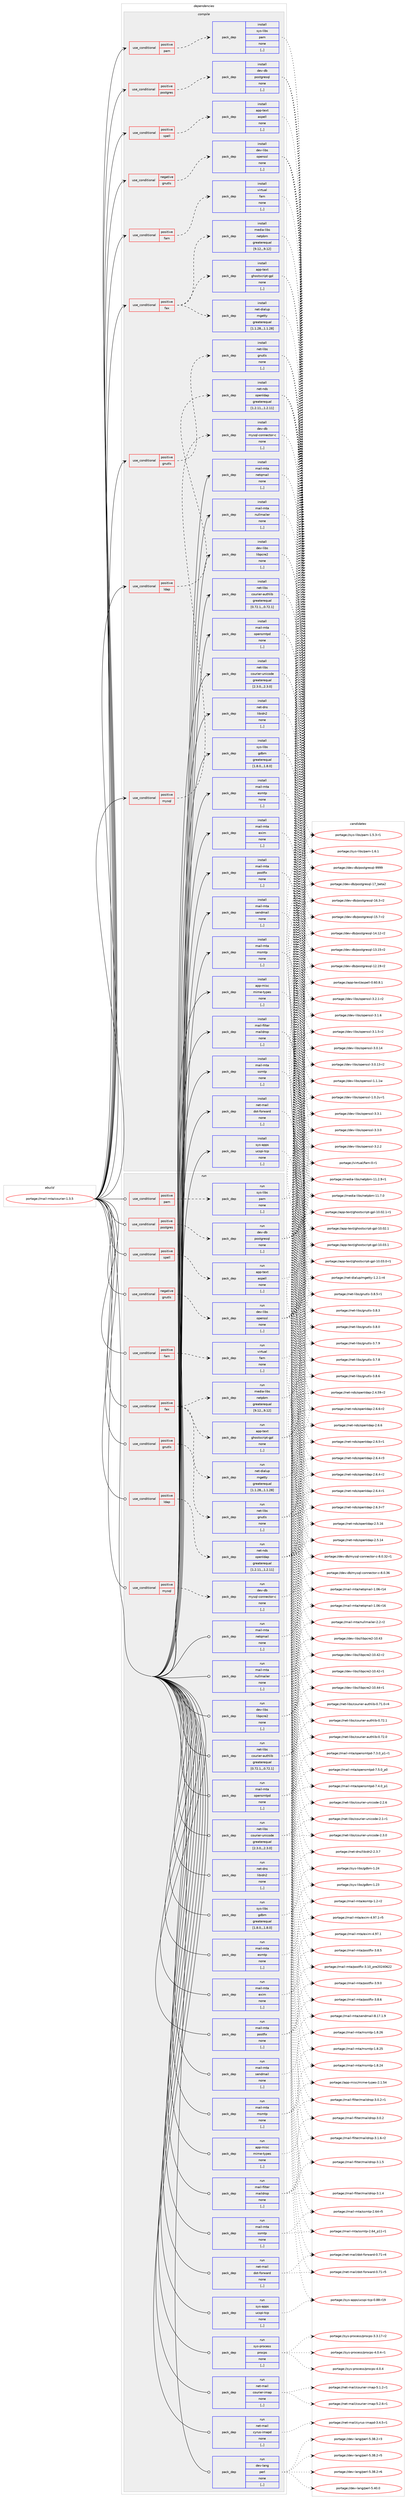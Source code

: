 digraph prolog {

# *************
# Graph options
# *************

newrank=true;
concentrate=true;
compound=true;
graph [rankdir=LR,fontname=Helvetica,fontsize=10,ranksep=1.5];#, ranksep=2.5, nodesep=0.2];
edge  [arrowhead=vee];
node  [fontname=Helvetica,fontsize=10];

# **********
# The ebuild
# **********

subgraph cluster_leftcol {
color=gray;
label=<<i>ebuild</i>>;
id [label="portage://mail-mta/courier-1.3.5", color=red, width=4, href="../mail-mta/courier-1.3.5.svg"];
}

# ****************
# The dependencies
# ****************

subgraph cluster_midcol {
color=gray;
label=<<i>dependencies</i>>;
subgraph cluster_compile {
fillcolor="#eeeeee";
style=filled;
label=<<i>compile</i>>;
subgraph cond70354 {
dependency279785 [label=<<TABLE BORDER="0" CELLBORDER="1" CELLSPACING="0" CELLPADDING="4"><TR><TD ROWSPAN="3" CELLPADDING="10">use_conditional</TD></TR><TR><TD>negative</TD></TR><TR><TD>gnutls</TD></TR></TABLE>>, shape=none, color=red];
subgraph pack207106 {
dependency279786 [label=<<TABLE BORDER="0" CELLBORDER="1" CELLSPACING="0" CELLPADDING="4" WIDTH="220"><TR><TD ROWSPAN="6" CELLPADDING="30">pack_dep</TD></TR><TR><TD WIDTH="110">install</TD></TR><TR><TD>dev-libs</TD></TR><TR><TD>openssl</TD></TR><TR><TD>none</TD></TR><TR><TD>[,,]</TD></TR></TABLE>>, shape=none, color=blue];
}
dependency279785:e -> dependency279786:w [weight=20,style="dashed",arrowhead="vee"];
}
id:e -> dependency279785:w [weight=20,style="solid",arrowhead="vee"];
subgraph cond70355 {
dependency279787 [label=<<TABLE BORDER="0" CELLBORDER="1" CELLSPACING="0" CELLPADDING="4"><TR><TD ROWSPAN="3" CELLPADDING="10">use_conditional</TD></TR><TR><TD>positive</TD></TR><TR><TD>fam</TD></TR></TABLE>>, shape=none, color=red];
subgraph pack207107 {
dependency279788 [label=<<TABLE BORDER="0" CELLBORDER="1" CELLSPACING="0" CELLPADDING="4" WIDTH="220"><TR><TD ROWSPAN="6" CELLPADDING="30">pack_dep</TD></TR><TR><TD WIDTH="110">install</TD></TR><TR><TD>virtual</TD></TR><TR><TD>fam</TD></TR><TR><TD>none</TD></TR><TR><TD>[,,]</TD></TR></TABLE>>, shape=none, color=blue];
}
dependency279787:e -> dependency279788:w [weight=20,style="dashed",arrowhead="vee"];
}
id:e -> dependency279787:w [weight=20,style="solid",arrowhead="vee"];
subgraph cond70356 {
dependency279789 [label=<<TABLE BORDER="0" CELLBORDER="1" CELLSPACING="0" CELLPADDING="4"><TR><TD ROWSPAN="3" CELLPADDING="10">use_conditional</TD></TR><TR><TD>positive</TD></TR><TR><TD>fax</TD></TR></TABLE>>, shape=none, color=red];
subgraph pack207108 {
dependency279790 [label=<<TABLE BORDER="0" CELLBORDER="1" CELLSPACING="0" CELLPADDING="4" WIDTH="220"><TR><TD ROWSPAN="6" CELLPADDING="30">pack_dep</TD></TR><TR><TD WIDTH="110">install</TD></TR><TR><TD>media-libs</TD></TR><TR><TD>netpbm</TD></TR><TR><TD>greaterequal</TD></TR><TR><TD>[9.12,,,9.12]</TD></TR></TABLE>>, shape=none, color=blue];
}
dependency279789:e -> dependency279790:w [weight=20,style="dashed",arrowhead="vee"];
subgraph pack207109 {
dependency279791 [label=<<TABLE BORDER="0" CELLBORDER="1" CELLSPACING="0" CELLPADDING="4" WIDTH="220"><TR><TD ROWSPAN="6" CELLPADDING="30">pack_dep</TD></TR><TR><TD WIDTH="110">install</TD></TR><TR><TD>app-text</TD></TR><TR><TD>ghostscript-gpl</TD></TR><TR><TD>none</TD></TR><TR><TD>[,,]</TD></TR></TABLE>>, shape=none, color=blue];
}
dependency279789:e -> dependency279791:w [weight=20,style="dashed",arrowhead="vee"];
subgraph pack207110 {
dependency279792 [label=<<TABLE BORDER="0" CELLBORDER="1" CELLSPACING="0" CELLPADDING="4" WIDTH="220"><TR><TD ROWSPAN="6" CELLPADDING="30">pack_dep</TD></TR><TR><TD WIDTH="110">install</TD></TR><TR><TD>net-dialup</TD></TR><TR><TD>mgetty</TD></TR><TR><TD>greaterequal</TD></TR><TR><TD>[1.1.28,,,1.1.28]</TD></TR></TABLE>>, shape=none, color=blue];
}
dependency279789:e -> dependency279792:w [weight=20,style="dashed",arrowhead="vee"];
}
id:e -> dependency279789:w [weight=20,style="solid",arrowhead="vee"];
subgraph cond70357 {
dependency279793 [label=<<TABLE BORDER="0" CELLBORDER="1" CELLSPACING="0" CELLPADDING="4"><TR><TD ROWSPAN="3" CELLPADDING="10">use_conditional</TD></TR><TR><TD>positive</TD></TR><TR><TD>gnutls</TD></TR></TABLE>>, shape=none, color=red];
subgraph pack207111 {
dependency279794 [label=<<TABLE BORDER="0" CELLBORDER="1" CELLSPACING="0" CELLPADDING="4" WIDTH="220"><TR><TD ROWSPAN="6" CELLPADDING="30">pack_dep</TD></TR><TR><TD WIDTH="110">install</TD></TR><TR><TD>net-libs</TD></TR><TR><TD>gnutls</TD></TR><TR><TD>none</TD></TR><TR><TD>[,,]</TD></TR></TABLE>>, shape=none, color=blue];
}
dependency279793:e -> dependency279794:w [weight=20,style="dashed",arrowhead="vee"];
}
id:e -> dependency279793:w [weight=20,style="solid",arrowhead="vee"];
subgraph cond70358 {
dependency279795 [label=<<TABLE BORDER="0" CELLBORDER="1" CELLSPACING="0" CELLPADDING="4"><TR><TD ROWSPAN="3" CELLPADDING="10">use_conditional</TD></TR><TR><TD>positive</TD></TR><TR><TD>ldap</TD></TR></TABLE>>, shape=none, color=red];
subgraph pack207112 {
dependency279796 [label=<<TABLE BORDER="0" CELLBORDER="1" CELLSPACING="0" CELLPADDING="4" WIDTH="220"><TR><TD ROWSPAN="6" CELLPADDING="30">pack_dep</TD></TR><TR><TD WIDTH="110">install</TD></TR><TR><TD>net-nds</TD></TR><TR><TD>openldap</TD></TR><TR><TD>greaterequal</TD></TR><TR><TD>[1.2.11,,,1.2.11]</TD></TR></TABLE>>, shape=none, color=blue];
}
dependency279795:e -> dependency279796:w [weight=20,style="dashed",arrowhead="vee"];
}
id:e -> dependency279795:w [weight=20,style="solid",arrowhead="vee"];
subgraph cond70359 {
dependency279797 [label=<<TABLE BORDER="0" CELLBORDER="1" CELLSPACING="0" CELLPADDING="4"><TR><TD ROWSPAN="3" CELLPADDING="10">use_conditional</TD></TR><TR><TD>positive</TD></TR><TR><TD>mysql</TD></TR></TABLE>>, shape=none, color=red];
subgraph pack207113 {
dependency279798 [label=<<TABLE BORDER="0" CELLBORDER="1" CELLSPACING="0" CELLPADDING="4" WIDTH="220"><TR><TD ROWSPAN="6" CELLPADDING="30">pack_dep</TD></TR><TR><TD WIDTH="110">install</TD></TR><TR><TD>dev-db</TD></TR><TR><TD>mysql-connector-c</TD></TR><TR><TD>none</TD></TR><TR><TD>[,,]</TD></TR></TABLE>>, shape=none, color=blue];
}
dependency279797:e -> dependency279798:w [weight=20,style="dashed",arrowhead="vee"];
}
id:e -> dependency279797:w [weight=20,style="solid",arrowhead="vee"];
subgraph cond70360 {
dependency279799 [label=<<TABLE BORDER="0" CELLBORDER="1" CELLSPACING="0" CELLPADDING="4"><TR><TD ROWSPAN="3" CELLPADDING="10">use_conditional</TD></TR><TR><TD>positive</TD></TR><TR><TD>pam</TD></TR></TABLE>>, shape=none, color=red];
subgraph pack207114 {
dependency279800 [label=<<TABLE BORDER="0" CELLBORDER="1" CELLSPACING="0" CELLPADDING="4" WIDTH="220"><TR><TD ROWSPAN="6" CELLPADDING="30">pack_dep</TD></TR><TR><TD WIDTH="110">install</TD></TR><TR><TD>sys-libs</TD></TR><TR><TD>pam</TD></TR><TR><TD>none</TD></TR><TR><TD>[,,]</TD></TR></TABLE>>, shape=none, color=blue];
}
dependency279799:e -> dependency279800:w [weight=20,style="dashed",arrowhead="vee"];
}
id:e -> dependency279799:w [weight=20,style="solid",arrowhead="vee"];
subgraph cond70361 {
dependency279801 [label=<<TABLE BORDER="0" CELLBORDER="1" CELLSPACING="0" CELLPADDING="4"><TR><TD ROWSPAN="3" CELLPADDING="10">use_conditional</TD></TR><TR><TD>positive</TD></TR><TR><TD>postgres</TD></TR></TABLE>>, shape=none, color=red];
subgraph pack207115 {
dependency279802 [label=<<TABLE BORDER="0" CELLBORDER="1" CELLSPACING="0" CELLPADDING="4" WIDTH="220"><TR><TD ROWSPAN="6" CELLPADDING="30">pack_dep</TD></TR><TR><TD WIDTH="110">install</TD></TR><TR><TD>dev-db</TD></TR><TR><TD>postgresql</TD></TR><TR><TD>none</TD></TR><TR><TD>[,,]</TD></TR></TABLE>>, shape=none, color=blue];
}
dependency279801:e -> dependency279802:w [weight=20,style="dashed",arrowhead="vee"];
}
id:e -> dependency279801:w [weight=20,style="solid",arrowhead="vee"];
subgraph cond70362 {
dependency279803 [label=<<TABLE BORDER="0" CELLBORDER="1" CELLSPACING="0" CELLPADDING="4"><TR><TD ROWSPAN="3" CELLPADDING="10">use_conditional</TD></TR><TR><TD>positive</TD></TR><TR><TD>spell</TD></TR></TABLE>>, shape=none, color=red];
subgraph pack207116 {
dependency279804 [label=<<TABLE BORDER="0" CELLBORDER="1" CELLSPACING="0" CELLPADDING="4" WIDTH="220"><TR><TD ROWSPAN="6" CELLPADDING="30">pack_dep</TD></TR><TR><TD WIDTH="110">install</TD></TR><TR><TD>app-text</TD></TR><TR><TD>aspell</TD></TR><TR><TD>none</TD></TR><TR><TD>[,,]</TD></TR></TABLE>>, shape=none, color=blue];
}
dependency279803:e -> dependency279804:w [weight=20,style="dashed",arrowhead="vee"];
}
id:e -> dependency279803:w [weight=20,style="solid",arrowhead="vee"];
subgraph pack207117 {
dependency279805 [label=<<TABLE BORDER="0" CELLBORDER="1" CELLSPACING="0" CELLPADDING="4" WIDTH="220"><TR><TD ROWSPAN="6" CELLPADDING="30">pack_dep</TD></TR><TR><TD WIDTH="110">install</TD></TR><TR><TD>app-misc</TD></TR><TR><TD>mime-types</TD></TR><TR><TD>none</TD></TR><TR><TD>[,,]</TD></TR></TABLE>>, shape=none, color=blue];
}
id:e -> dependency279805:w [weight=20,style="solid",arrowhead="vee"];
subgraph pack207118 {
dependency279806 [label=<<TABLE BORDER="0" CELLBORDER="1" CELLSPACING="0" CELLPADDING="4" WIDTH="220"><TR><TD ROWSPAN="6" CELLPADDING="30">pack_dep</TD></TR><TR><TD WIDTH="110">install</TD></TR><TR><TD>dev-libs</TD></TR><TR><TD>libpcre2</TD></TR><TR><TD>none</TD></TR><TR><TD>[,,]</TD></TR></TABLE>>, shape=none, color=blue];
}
id:e -> dependency279806:w [weight=20,style="solid",arrowhead="vee"];
subgraph pack207119 {
dependency279807 [label=<<TABLE BORDER="0" CELLBORDER="1" CELLSPACING="0" CELLPADDING="4" WIDTH="220"><TR><TD ROWSPAN="6" CELLPADDING="30">pack_dep</TD></TR><TR><TD WIDTH="110">install</TD></TR><TR><TD>net-dns</TD></TR><TR><TD>libidn2</TD></TR><TR><TD>none</TD></TR><TR><TD>[,,]</TD></TR></TABLE>>, shape=none, color=blue];
}
id:e -> dependency279807:w [weight=20,style="solid",arrowhead="vee"];
subgraph pack207120 {
dependency279808 [label=<<TABLE BORDER="0" CELLBORDER="1" CELLSPACING="0" CELLPADDING="4" WIDTH="220"><TR><TD ROWSPAN="6" CELLPADDING="30">pack_dep</TD></TR><TR><TD WIDTH="110">install</TD></TR><TR><TD>net-libs</TD></TR><TR><TD>courier-authlib</TD></TR><TR><TD>greaterequal</TD></TR><TR><TD>[0.72.1,,,0.72.1]</TD></TR></TABLE>>, shape=none, color=blue];
}
id:e -> dependency279808:w [weight=20,style="solid",arrowhead="vee"];
subgraph pack207121 {
dependency279809 [label=<<TABLE BORDER="0" CELLBORDER="1" CELLSPACING="0" CELLPADDING="4" WIDTH="220"><TR><TD ROWSPAN="6" CELLPADDING="30">pack_dep</TD></TR><TR><TD WIDTH="110">install</TD></TR><TR><TD>net-libs</TD></TR><TR><TD>courier-unicode</TD></TR><TR><TD>greaterequal</TD></TR><TR><TD>[2.3.0,,,2.3.0]</TD></TR></TABLE>>, shape=none, color=blue];
}
id:e -> dependency279809:w [weight=20,style="solid",arrowhead="vee"];
subgraph pack207122 {
dependency279810 [label=<<TABLE BORDER="0" CELLBORDER="1" CELLSPACING="0" CELLPADDING="4" WIDTH="220"><TR><TD ROWSPAN="6" CELLPADDING="30">pack_dep</TD></TR><TR><TD WIDTH="110">install</TD></TR><TR><TD>sys-libs</TD></TR><TR><TD>gdbm</TD></TR><TR><TD>greaterequal</TD></TR><TR><TD>[1.8.0,,,1.8.0]</TD></TR></TABLE>>, shape=none, color=blue];
}
id:e -> dependency279810:w [weight=20,style="solid",arrowhead="vee"];
subgraph pack207123 {
dependency279811 [label=<<TABLE BORDER="0" CELLBORDER="1" CELLSPACING="0" CELLPADDING="4" WIDTH="220"><TR><TD ROWSPAN="6" CELLPADDING="30">pack_dep</TD></TR><TR><TD WIDTH="110">install</TD></TR><TR><TD>mail-filter</TD></TR><TR><TD>maildrop</TD></TR><TR><TD>none</TD></TR><TR><TD>[,,]</TD></TR></TABLE>>, shape=none, color=blue];
}
id:e -> dependency279811:w [weight=20,style="solid",arrowhead="vee"];
subgraph pack207124 {
dependency279812 [label=<<TABLE BORDER="0" CELLBORDER="1" CELLSPACING="0" CELLPADDING="4" WIDTH="220"><TR><TD ROWSPAN="6" CELLPADDING="30">pack_dep</TD></TR><TR><TD WIDTH="110">install</TD></TR><TR><TD>mail-mta</TD></TR><TR><TD>esmtp</TD></TR><TR><TD>none</TD></TR><TR><TD>[,,]</TD></TR></TABLE>>, shape=none, color=blue];
}
id:e -> dependency279812:w [weight=20,style="solid",arrowhead="vee"];
subgraph pack207125 {
dependency279813 [label=<<TABLE BORDER="0" CELLBORDER="1" CELLSPACING="0" CELLPADDING="4" WIDTH="220"><TR><TD ROWSPAN="6" CELLPADDING="30">pack_dep</TD></TR><TR><TD WIDTH="110">install</TD></TR><TR><TD>mail-mta</TD></TR><TR><TD>exim</TD></TR><TR><TD>none</TD></TR><TR><TD>[,,]</TD></TR></TABLE>>, shape=none, color=blue];
}
id:e -> dependency279813:w [weight=20,style="solid",arrowhead="vee"];
subgraph pack207126 {
dependency279814 [label=<<TABLE BORDER="0" CELLBORDER="1" CELLSPACING="0" CELLPADDING="4" WIDTH="220"><TR><TD ROWSPAN="6" CELLPADDING="30">pack_dep</TD></TR><TR><TD WIDTH="110">install</TD></TR><TR><TD>mail-mta</TD></TR><TR><TD>msmtp</TD></TR><TR><TD>none</TD></TR><TR><TD>[,,]</TD></TR></TABLE>>, shape=none, color=blue];
}
id:e -> dependency279814:w [weight=20,style="solid",arrowhead="vee"];
subgraph pack207127 {
dependency279815 [label=<<TABLE BORDER="0" CELLBORDER="1" CELLSPACING="0" CELLPADDING="4" WIDTH="220"><TR><TD ROWSPAN="6" CELLPADDING="30">pack_dep</TD></TR><TR><TD WIDTH="110">install</TD></TR><TR><TD>mail-mta</TD></TR><TR><TD>netqmail</TD></TR><TR><TD>none</TD></TR><TR><TD>[,,]</TD></TR></TABLE>>, shape=none, color=blue];
}
id:e -> dependency279815:w [weight=20,style="solid",arrowhead="vee"];
subgraph pack207128 {
dependency279816 [label=<<TABLE BORDER="0" CELLBORDER="1" CELLSPACING="0" CELLPADDING="4" WIDTH="220"><TR><TD ROWSPAN="6" CELLPADDING="30">pack_dep</TD></TR><TR><TD WIDTH="110">install</TD></TR><TR><TD>mail-mta</TD></TR><TR><TD>nullmailer</TD></TR><TR><TD>none</TD></TR><TR><TD>[,,]</TD></TR></TABLE>>, shape=none, color=blue];
}
id:e -> dependency279816:w [weight=20,style="solid",arrowhead="vee"];
subgraph pack207129 {
dependency279817 [label=<<TABLE BORDER="0" CELLBORDER="1" CELLSPACING="0" CELLPADDING="4" WIDTH="220"><TR><TD ROWSPAN="6" CELLPADDING="30">pack_dep</TD></TR><TR><TD WIDTH="110">install</TD></TR><TR><TD>mail-mta</TD></TR><TR><TD>opensmtpd</TD></TR><TR><TD>none</TD></TR><TR><TD>[,,]</TD></TR></TABLE>>, shape=none, color=blue];
}
id:e -> dependency279817:w [weight=20,style="solid",arrowhead="vee"];
subgraph pack207130 {
dependency279818 [label=<<TABLE BORDER="0" CELLBORDER="1" CELLSPACING="0" CELLPADDING="4" WIDTH="220"><TR><TD ROWSPAN="6" CELLPADDING="30">pack_dep</TD></TR><TR><TD WIDTH="110">install</TD></TR><TR><TD>mail-mta</TD></TR><TR><TD>postfix</TD></TR><TR><TD>none</TD></TR><TR><TD>[,,]</TD></TR></TABLE>>, shape=none, color=blue];
}
id:e -> dependency279818:w [weight=20,style="solid",arrowhead="vee"];
subgraph pack207131 {
dependency279819 [label=<<TABLE BORDER="0" CELLBORDER="1" CELLSPACING="0" CELLPADDING="4" WIDTH="220"><TR><TD ROWSPAN="6" CELLPADDING="30">pack_dep</TD></TR><TR><TD WIDTH="110">install</TD></TR><TR><TD>mail-mta</TD></TR><TR><TD>sendmail</TD></TR><TR><TD>none</TD></TR><TR><TD>[,,]</TD></TR></TABLE>>, shape=none, color=blue];
}
id:e -> dependency279819:w [weight=20,style="solid",arrowhead="vee"];
subgraph pack207132 {
dependency279820 [label=<<TABLE BORDER="0" CELLBORDER="1" CELLSPACING="0" CELLPADDING="4" WIDTH="220"><TR><TD ROWSPAN="6" CELLPADDING="30">pack_dep</TD></TR><TR><TD WIDTH="110">install</TD></TR><TR><TD>mail-mta</TD></TR><TR><TD>ssmtp</TD></TR><TR><TD>none</TD></TR><TR><TD>[,,]</TD></TR></TABLE>>, shape=none, color=blue];
}
id:e -> dependency279820:w [weight=20,style="solid",arrowhead="vee"];
subgraph pack207133 {
dependency279821 [label=<<TABLE BORDER="0" CELLBORDER="1" CELLSPACING="0" CELLPADDING="4" WIDTH="220"><TR><TD ROWSPAN="6" CELLPADDING="30">pack_dep</TD></TR><TR><TD WIDTH="110">install</TD></TR><TR><TD>net-mail</TD></TR><TR><TD>dot-forward</TD></TR><TR><TD>none</TD></TR><TR><TD>[,,]</TD></TR></TABLE>>, shape=none, color=blue];
}
id:e -> dependency279821:w [weight=20,style="solid",arrowhead="vee"];
subgraph pack207134 {
dependency279822 [label=<<TABLE BORDER="0" CELLBORDER="1" CELLSPACING="0" CELLPADDING="4" WIDTH="220"><TR><TD ROWSPAN="6" CELLPADDING="30">pack_dep</TD></TR><TR><TD WIDTH="110">install</TD></TR><TR><TD>sys-apps</TD></TR><TR><TD>ucspi-tcp</TD></TR><TR><TD>none</TD></TR><TR><TD>[,,]</TD></TR></TABLE>>, shape=none, color=blue];
}
id:e -> dependency279822:w [weight=20,style="solid",arrowhead="vee"];
}
subgraph cluster_compileandrun {
fillcolor="#eeeeee";
style=filled;
label=<<i>compile and run</i>>;
}
subgraph cluster_run {
fillcolor="#eeeeee";
style=filled;
label=<<i>run</i>>;
subgraph cond70363 {
dependency279823 [label=<<TABLE BORDER="0" CELLBORDER="1" CELLSPACING="0" CELLPADDING="4"><TR><TD ROWSPAN="3" CELLPADDING="10">use_conditional</TD></TR><TR><TD>negative</TD></TR><TR><TD>gnutls</TD></TR></TABLE>>, shape=none, color=red];
subgraph pack207135 {
dependency279824 [label=<<TABLE BORDER="0" CELLBORDER="1" CELLSPACING="0" CELLPADDING="4" WIDTH="220"><TR><TD ROWSPAN="6" CELLPADDING="30">pack_dep</TD></TR><TR><TD WIDTH="110">run</TD></TR><TR><TD>dev-libs</TD></TR><TR><TD>openssl</TD></TR><TR><TD>none</TD></TR><TR><TD>[,,]</TD></TR></TABLE>>, shape=none, color=blue];
}
dependency279823:e -> dependency279824:w [weight=20,style="dashed",arrowhead="vee"];
}
id:e -> dependency279823:w [weight=20,style="solid",arrowhead="odot"];
subgraph cond70364 {
dependency279825 [label=<<TABLE BORDER="0" CELLBORDER="1" CELLSPACING="0" CELLPADDING="4"><TR><TD ROWSPAN="3" CELLPADDING="10">use_conditional</TD></TR><TR><TD>positive</TD></TR><TR><TD>fam</TD></TR></TABLE>>, shape=none, color=red];
subgraph pack207136 {
dependency279826 [label=<<TABLE BORDER="0" CELLBORDER="1" CELLSPACING="0" CELLPADDING="4" WIDTH="220"><TR><TD ROWSPAN="6" CELLPADDING="30">pack_dep</TD></TR><TR><TD WIDTH="110">run</TD></TR><TR><TD>virtual</TD></TR><TR><TD>fam</TD></TR><TR><TD>none</TD></TR><TR><TD>[,,]</TD></TR></TABLE>>, shape=none, color=blue];
}
dependency279825:e -> dependency279826:w [weight=20,style="dashed",arrowhead="vee"];
}
id:e -> dependency279825:w [weight=20,style="solid",arrowhead="odot"];
subgraph cond70365 {
dependency279827 [label=<<TABLE BORDER="0" CELLBORDER="1" CELLSPACING="0" CELLPADDING="4"><TR><TD ROWSPAN="3" CELLPADDING="10">use_conditional</TD></TR><TR><TD>positive</TD></TR><TR><TD>fax</TD></TR></TABLE>>, shape=none, color=red];
subgraph pack207137 {
dependency279828 [label=<<TABLE BORDER="0" CELLBORDER="1" CELLSPACING="0" CELLPADDING="4" WIDTH="220"><TR><TD ROWSPAN="6" CELLPADDING="30">pack_dep</TD></TR><TR><TD WIDTH="110">run</TD></TR><TR><TD>media-libs</TD></TR><TR><TD>netpbm</TD></TR><TR><TD>greaterequal</TD></TR><TR><TD>[9.12,,,9.12]</TD></TR></TABLE>>, shape=none, color=blue];
}
dependency279827:e -> dependency279828:w [weight=20,style="dashed",arrowhead="vee"];
subgraph pack207138 {
dependency279829 [label=<<TABLE BORDER="0" CELLBORDER="1" CELLSPACING="0" CELLPADDING="4" WIDTH="220"><TR><TD ROWSPAN="6" CELLPADDING="30">pack_dep</TD></TR><TR><TD WIDTH="110">run</TD></TR><TR><TD>app-text</TD></TR><TR><TD>ghostscript-gpl</TD></TR><TR><TD>none</TD></TR><TR><TD>[,,]</TD></TR></TABLE>>, shape=none, color=blue];
}
dependency279827:e -> dependency279829:w [weight=20,style="dashed",arrowhead="vee"];
subgraph pack207139 {
dependency279830 [label=<<TABLE BORDER="0" CELLBORDER="1" CELLSPACING="0" CELLPADDING="4" WIDTH="220"><TR><TD ROWSPAN="6" CELLPADDING="30">pack_dep</TD></TR><TR><TD WIDTH="110">run</TD></TR><TR><TD>net-dialup</TD></TR><TR><TD>mgetty</TD></TR><TR><TD>greaterequal</TD></TR><TR><TD>[1.1.28,,,1.1.28]</TD></TR></TABLE>>, shape=none, color=blue];
}
dependency279827:e -> dependency279830:w [weight=20,style="dashed",arrowhead="vee"];
}
id:e -> dependency279827:w [weight=20,style="solid",arrowhead="odot"];
subgraph cond70366 {
dependency279831 [label=<<TABLE BORDER="0" CELLBORDER="1" CELLSPACING="0" CELLPADDING="4"><TR><TD ROWSPAN="3" CELLPADDING="10">use_conditional</TD></TR><TR><TD>positive</TD></TR><TR><TD>gnutls</TD></TR></TABLE>>, shape=none, color=red];
subgraph pack207140 {
dependency279832 [label=<<TABLE BORDER="0" CELLBORDER="1" CELLSPACING="0" CELLPADDING="4" WIDTH="220"><TR><TD ROWSPAN="6" CELLPADDING="30">pack_dep</TD></TR><TR><TD WIDTH="110">run</TD></TR><TR><TD>net-libs</TD></TR><TR><TD>gnutls</TD></TR><TR><TD>none</TD></TR><TR><TD>[,,]</TD></TR></TABLE>>, shape=none, color=blue];
}
dependency279831:e -> dependency279832:w [weight=20,style="dashed",arrowhead="vee"];
}
id:e -> dependency279831:w [weight=20,style="solid",arrowhead="odot"];
subgraph cond70367 {
dependency279833 [label=<<TABLE BORDER="0" CELLBORDER="1" CELLSPACING="0" CELLPADDING="4"><TR><TD ROWSPAN="3" CELLPADDING="10">use_conditional</TD></TR><TR><TD>positive</TD></TR><TR><TD>ldap</TD></TR></TABLE>>, shape=none, color=red];
subgraph pack207141 {
dependency279834 [label=<<TABLE BORDER="0" CELLBORDER="1" CELLSPACING="0" CELLPADDING="4" WIDTH="220"><TR><TD ROWSPAN="6" CELLPADDING="30">pack_dep</TD></TR><TR><TD WIDTH="110">run</TD></TR><TR><TD>net-nds</TD></TR><TR><TD>openldap</TD></TR><TR><TD>greaterequal</TD></TR><TR><TD>[1.2.11,,,1.2.11]</TD></TR></TABLE>>, shape=none, color=blue];
}
dependency279833:e -> dependency279834:w [weight=20,style="dashed",arrowhead="vee"];
}
id:e -> dependency279833:w [weight=20,style="solid",arrowhead="odot"];
subgraph cond70368 {
dependency279835 [label=<<TABLE BORDER="0" CELLBORDER="1" CELLSPACING="0" CELLPADDING="4"><TR><TD ROWSPAN="3" CELLPADDING="10">use_conditional</TD></TR><TR><TD>positive</TD></TR><TR><TD>mysql</TD></TR></TABLE>>, shape=none, color=red];
subgraph pack207142 {
dependency279836 [label=<<TABLE BORDER="0" CELLBORDER="1" CELLSPACING="0" CELLPADDING="4" WIDTH="220"><TR><TD ROWSPAN="6" CELLPADDING="30">pack_dep</TD></TR><TR><TD WIDTH="110">run</TD></TR><TR><TD>dev-db</TD></TR><TR><TD>mysql-connector-c</TD></TR><TR><TD>none</TD></TR><TR><TD>[,,]</TD></TR></TABLE>>, shape=none, color=blue];
}
dependency279835:e -> dependency279836:w [weight=20,style="dashed",arrowhead="vee"];
}
id:e -> dependency279835:w [weight=20,style="solid",arrowhead="odot"];
subgraph cond70369 {
dependency279837 [label=<<TABLE BORDER="0" CELLBORDER="1" CELLSPACING="0" CELLPADDING="4"><TR><TD ROWSPAN="3" CELLPADDING="10">use_conditional</TD></TR><TR><TD>positive</TD></TR><TR><TD>pam</TD></TR></TABLE>>, shape=none, color=red];
subgraph pack207143 {
dependency279838 [label=<<TABLE BORDER="0" CELLBORDER="1" CELLSPACING="0" CELLPADDING="4" WIDTH="220"><TR><TD ROWSPAN="6" CELLPADDING="30">pack_dep</TD></TR><TR><TD WIDTH="110">run</TD></TR><TR><TD>sys-libs</TD></TR><TR><TD>pam</TD></TR><TR><TD>none</TD></TR><TR><TD>[,,]</TD></TR></TABLE>>, shape=none, color=blue];
}
dependency279837:e -> dependency279838:w [weight=20,style="dashed",arrowhead="vee"];
}
id:e -> dependency279837:w [weight=20,style="solid",arrowhead="odot"];
subgraph cond70370 {
dependency279839 [label=<<TABLE BORDER="0" CELLBORDER="1" CELLSPACING="0" CELLPADDING="4"><TR><TD ROWSPAN="3" CELLPADDING="10">use_conditional</TD></TR><TR><TD>positive</TD></TR><TR><TD>postgres</TD></TR></TABLE>>, shape=none, color=red];
subgraph pack207144 {
dependency279840 [label=<<TABLE BORDER="0" CELLBORDER="1" CELLSPACING="0" CELLPADDING="4" WIDTH="220"><TR><TD ROWSPAN="6" CELLPADDING="30">pack_dep</TD></TR><TR><TD WIDTH="110">run</TD></TR><TR><TD>dev-db</TD></TR><TR><TD>postgresql</TD></TR><TR><TD>none</TD></TR><TR><TD>[,,]</TD></TR></TABLE>>, shape=none, color=blue];
}
dependency279839:e -> dependency279840:w [weight=20,style="dashed",arrowhead="vee"];
}
id:e -> dependency279839:w [weight=20,style="solid",arrowhead="odot"];
subgraph cond70371 {
dependency279841 [label=<<TABLE BORDER="0" CELLBORDER="1" CELLSPACING="0" CELLPADDING="4"><TR><TD ROWSPAN="3" CELLPADDING="10">use_conditional</TD></TR><TR><TD>positive</TD></TR><TR><TD>spell</TD></TR></TABLE>>, shape=none, color=red];
subgraph pack207145 {
dependency279842 [label=<<TABLE BORDER="0" CELLBORDER="1" CELLSPACING="0" CELLPADDING="4" WIDTH="220"><TR><TD ROWSPAN="6" CELLPADDING="30">pack_dep</TD></TR><TR><TD WIDTH="110">run</TD></TR><TR><TD>app-text</TD></TR><TR><TD>aspell</TD></TR><TR><TD>none</TD></TR><TR><TD>[,,]</TD></TR></TABLE>>, shape=none, color=blue];
}
dependency279841:e -> dependency279842:w [weight=20,style="dashed",arrowhead="vee"];
}
id:e -> dependency279841:w [weight=20,style="solid",arrowhead="odot"];
subgraph pack207146 {
dependency279843 [label=<<TABLE BORDER="0" CELLBORDER="1" CELLSPACING="0" CELLPADDING="4" WIDTH="220"><TR><TD ROWSPAN="6" CELLPADDING="30">pack_dep</TD></TR><TR><TD WIDTH="110">run</TD></TR><TR><TD>app-misc</TD></TR><TR><TD>mime-types</TD></TR><TR><TD>none</TD></TR><TR><TD>[,,]</TD></TR></TABLE>>, shape=none, color=blue];
}
id:e -> dependency279843:w [weight=20,style="solid",arrowhead="odot"];
subgraph pack207147 {
dependency279844 [label=<<TABLE BORDER="0" CELLBORDER="1" CELLSPACING="0" CELLPADDING="4" WIDTH="220"><TR><TD ROWSPAN="6" CELLPADDING="30">pack_dep</TD></TR><TR><TD WIDTH="110">run</TD></TR><TR><TD>dev-lang</TD></TR><TR><TD>perl</TD></TR><TR><TD>none</TD></TR><TR><TD>[,,]</TD></TR></TABLE>>, shape=none, color=blue];
}
id:e -> dependency279844:w [weight=20,style="solid",arrowhead="odot"];
subgraph pack207148 {
dependency279845 [label=<<TABLE BORDER="0" CELLBORDER="1" CELLSPACING="0" CELLPADDING="4" WIDTH="220"><TR><TD ROWSPAN="6" CELLPADDING="30">pack_dep</TD></TR><TR><TD WIDTH="110">run</TD></TR><TR><TD>dev-libs</TD></TR><TR><TD>libpcre2</TD></TR><TR><TD>none</TD></TR><TR><TD>[,,]</TD></TR></TABLE>>, shape=none, color=blue];
}
id:e -> dependency279845:w [weight=20,style="solid",arrowhead="odot"];
subgraph pack207149 {
dependency279846 [label=<<TABLE BORDER="0" CELLBORDER="1" CELLSPACING="0" CELLPADDING="4" WIDTH="220"><TR><TD ROWSPAN="6" CELLPADDING="30">pack_dep</TD></TR><TR><TD WIDTH="110">run</TD></TR><TR><TD>net-dns</TD></TR><TR><TD>libidn2</TD></TR><TR><TD>none</TD></TR><TR><TD>[,,]</TD></TR></TABLE>>, shape=none, color=blue];
}
id:e -> dependency279846:w [weight=20,style="solid",arrowhead="odot"];
subgraph pack207150 {
dependency279847 [label=<<TABLE BORDER="0" CELLBORDER="1" CELLSPACING="0" CELLPADDING="4" WIDTH="220"><TR><TD ROWSPAN="6" CELLPADDING="30">pack_dep</TD></TR><TR><TD WIDTH="110">run</TD></TR><TR><TD>net-libs</TD></TR><TR><TD>courier-authlib</TD></TR><TR><TD>greaterequal</TD></TR><TR><TD>[0.72.1,,,0.72.1]</TD></TR></TABLE>>, shape=none, color=blue];
}
id:e -> dependency279847:w [weight=20,style="solid",arrowhead="odot"];
subgraph pack207151 {
dependency279848 [label=<<TABLE BORDER="0" CELLBORDER="1" CELLSPACING="0" CELLPADDING="4" WIDTH="220"><TR><TD ROWSPAN="6" CELLPADDING="30">pack_dep</TD></TR><TR><TD WIDTH="110">run</TD></TR><TR><TD>net-libs</TD></TR><TR><TD>courier-unicode</TD></TR><TR><TD>greaterequal</TD></TR><TR><TD>[2.3.0,,,2.3.0]</TD></TR></TABLE>>, shape=none, color=blue];
}
id:e -> dependency279848:w [weight=20,style="solid",arrowhead="odot"];
subgraph pack207152 {
dependency279849 [label=<<TABLE BORDER="0" CELLBORDER="1" CELLSPACING="0" CELLPADDING="4" WIDTH="220"><TR><TD ROWSPAN="6" CELLPADDING="30">pack_dep</TD></TR><TR><TD WIDTH="110">run</TD></TR><TR><TD>sys-libs</TD></TR><TR><TD>gdbm</TD></TR><TR><TD>greaterequal</TD></TR><TR><TD>[1.8.0,,,1.8.0]</TD></TR></TABLE>>, shape=none, color=blue];
}
id:e -> dependency279849:w [weight=20,style="solid",arrowhead="odot"];
subgraph pack207153 {
dependency279850 [label=<<TABLE BORDER="0" CELLBORDER="1" CELLSPACING="0" CELLPADDING="4" WIDTH="220"><TR><TD ROWSPAN="6" CELLPADDING="30">pack_dep</TD></TR><TR><TD WIDTH="110">run</TD></TR><TR><TD>sys-process</TD></TR><TR><TD>procps</TD></TR><TR><TD>none</TD></TR><TR><TD>[,,]</TD></TR></TABLE>>, shape=none, color=blue];
}
id:e -> dependency279850:w [weight=20,style="solid",arrowhead="odot"];
subgraph pack207154 {
dependency279851 [label=<<TABLE BORDER="0" CELLBORDER="1" CELLSPACING="0" CELLPADDING="4" WIDTH="220"><TR><TD ROWSPAN="6" CELLPADDING="30">pack_dep</TD></TR><TR><TD WIDTH="110">run</TD></TR><TR><TD>mail-filter</TD></TR><TR><TD>maildrop</TD></TR><TR><TD>none</TD></TR><TR><TD>[,,]</TD></TR></TABLE>>, shape=none, color=blue];
}
id:e -> dependency279851:w [weight=20,style="solid",arrowhead="odot"];
subgraph pack207155 {
dependency279852 [label=<<TABLE BORDER="0" CELLBORDER="1" CELLSPACING="0" CELLPADDING="4" WIDTH="220"><TR><TD ROWSPAN="6" CELLPADDING="30">pack_dep</TD></TR><TR><TD WIDTH="110">run</TD></TR><TR><TD>mail-mta</TD></TR><TR><TD>esmtp</TD></TR><TR><TD>none</TD></TR><TR><TD>[,,]</TD></TR></TABLE>>, shape=none, color=blue];
}
id:e -> dependency279852:w [weight=20,style="solid",arrowhead="odot"];
subgraph pack207156 {
dependency279853 [label=<<TABLE BORDER="0" CELLBORDER="1" CELLSPACING="0" CELLPADDING="4" WIDTH="220"><TR><TD ROWSPAN="6" CELLPADDING="30">pack_dep</TD></TR><TR><TD WIDTH="110">run</TD></TR><TR><TD>mail-mta</TD></TR><TR><TD>exim</TD></TR><TR><TD>none</TD></TR><TR><TD>[,,]</TD></TR></TABLE>>, shape=none, color=blue];
}
id:e -> dependency279853:w [weight=20,style="solid",arrowhead="odot"];
subgraph pack207157 {
dependency279854 [label=<<TABLE BORDER="0" CELLBORDER="1" CELLSPACING="0" CELLPADDING="4" WIDTH="220"><TR><TD ROWSPAN="6" CELLPADDING="30">pack_dep</TD></TR><TR><TD WIDTH="110">run</TD></TR><TR><TD>mail-mta</TD></TR><TR><TD>msmtp</TD></TR><TR><TD>none</TD></TR><TR><TD>[,,]</TD></TR></TABLE>>, shape=none, color=blue];
}
id:e -> dependency279854:w [weight=20,style="solid",arrowhead="odot"];
subgraph pack207158 {
dependency279855 [label=<<TABLE BORDER="0" CELLBORDER="1" CELLSPACING="0" CELLPADDING="4" WIDTH="220"><TR><TD ROWSPAN="6" CELLPADDING="30">pack_dep</TD></TR><TR><TD WIDTH="110">run</TD></TR><TR><TD>mail-mta</TD></TR><TR><TD>netqmail</TD></TR><TR><TD>none</TD></TR><TR><TD>[,,]</TD></TR></TABLE>>, shape=none, color=blue];
}
id:e -> dependency279855:w [weight=20,style="solid",arrowhead="odot"];
subgraph pack207159 {
dependency279856 [label=<<TABLE BORDER="0" CELLBORDER="1" CELLSPACING="0" CELLPADDING="4" WIDTH="220"><TR><TD ROWSPAN="6" CELLPADDING="30">pack_dep</TD></TR><TR><TD WIDTH="110">run</TD></TR><TR><TD>mail-mta</TD></TR><TR><TD>nullmailer</TD></TR><TR><TD>none</TD></TR><TR><TD>[,,]</TD></TR></TABLE>>, shape=none, color=blue];
}
id:e -> dependency279856:w [weight=20,style="solid",arrowhead="odot"];
subgraph pack207160 {
dependency279857 [label=<<TABLE BORDER="0" CELLBORDER="1" CELLSPACING="0" CELLPADDING="4" WIDTH="220"><TR><TD ROWSPAN="6" CELLPADDING="30">pack_dep</TD></TR><TR><TD WIDTH="110">run</TD></TR><TR><TD>mail-mta</TD></TR><TR><TD>opensmtpd</TD></TR><TR><TD>none</TD></TR><TR><TD>[,,]</TD></TR></TABLE>>, shape=none, color=blue];
}
id:e -> dependency279857:w [weight=20,style="solid",arrowhead="odot"];
subgraph pack207161 {
dependency279858 [label=<<TABLE BORDER="0" CELLBORDER="1" CELLSPACING="0" CELLPADDING="4" WIDTH="220"><TR><TD ROWSPAN="6" CELLPADDING="30">pack_dep</TD></TR><TR><TD WIDTH="110">run</TD></TR><TR><TD>mail-mta</TD></TR><TR><TD>postfix</TD></TR><TR><TD>none</TD></TR><TR><TD>[,,]</TD></TR></TABLE>>, shape=none, color=blue];
}
id:e -> dependency279858:w [weight=20,style="solid",arrowhead="odot"];
subgraph pack207162 {
dependency279859 [label=<<TABLE BORDER="0" CELLBORDER="1" CELLSPACING="0" CELLPADDING="4" WIDTH="220"><TR><TD ROWSPAN="6" CELLPADDING="30">pack_dep</TD></TR><TR><TD WIDTH="110">run</TD></TR><TR><TD>mail-mta</TD></TR><TR><TD>sendmail</TD></TR><TR><TD>none</TD></TR><TR><TD>[,,]</TD></TR></TABLE>>, shape=none, color=blue];
}
id:e -> dependency279859:w [weight=20,style="solid",arrowhead="odot"];
subgraph pack207163 {
dependency279860 [label=<<TABLE BORDER="0" CELLBORDER="1" CELLSPACING="0" CELLPADDING="4" WIDTH="220"><TR><TD ROWSPAN="6" CELLPADDING="30">pack_dep</TD></TR><TR><TD WIDTH="110">run</TD></TR><TR><TD>mail-mta</TD></TR><TR><TD>ssmtp</TD></TR><TR><TD>none</TD></TR><TR><TD>[,,]</TD></TR></TABLE>>, shape=none, color=blue];
}
id:e -> dependency279860:w [weight=20,style="solid",arrowhead="odot"];
subgraph pack207164 {
dependency279861 [label=<<TABLE BORDER="0" CELLBORDER="1" CELLSPACING="0" CELLPADDING="4" WIDTH="220"><TR><TD ROWSPAN="6" CELLPADDING="30">pack_dep</TD></TR><TR><TD WIDTH="110">run</TD></TR><TR><TD>net-mail</TD></TR><TR><TD>courier-imap</TD></TR><TR><TD>none</TD></TR><TR><TD>[,,]</TD></TR></TABLE>>, shape=none, color=blue];
}
id:e -> dependency279861:w [weight=20,style="solid",arrowhead="odot"];
subgraph pack207165 {
dependency279862 [label=<<TABLE BORDER="0" CELLBORDER="1" CELLSPACING="0" CELLPADDING="4" WIDTH="220"><TR><TD ROWSPAN="6" CELLPADDING="30">pack_dep</TD></TR><TR><TD WIDTH="110">run</TD></TR><TR><TD>net-mail</TD></TR><TR><TD>cyrus-imapd</TD></TR><TR><TD>none</TD></TR><TR><TD>[,,]</TD></TR></TABLE>>, shape=none, color=blue];
}
id:e -> dependency279862:w [weight=20,style="solid",arrowhead="odot"];
subgraph pack207166 {
dependency279863 [label=<<TABLE BORDER="0" CELLBORDER="1" CELLSPACING="0" CELLPADDING="4" WIDTH="220"><TR><TD ROWSPAN="6" CELLPADDING="30">pack_dep</TD></TR><TR><TD WIDTH="110">run</TD></TR><TR><TD>net-mail</TD></TR><TR><TD>dot-forward</TD></TR><TR><TD>none</TD></TR><TR><TD>[,,]</TD></TR></TABLE>>, shape=none, color=blue];
}
id:e -> dependency279863:w [weight=20,style="solid",arrowhead="odot"];
subgraph pack207167 {
dependency279864 [label=<<TABLE BORDER="0" CELLBORDER="1" CELLSPACING="0" CELLPADDING="4" WIDTH="220"><TR><TD ROWSPAN="6" CELLPADDING="30">pack_dep</TD></TR><TR><TD WIDTH="110">run</TD></TR><TR><TD>sys-apps</TD></TR><TR><TD>ucspi-tcp</TD></TR><TR><TD>none</TD></TR><TR><TD>[,,]</TD></TR></TABLE>>, shape=none, color=blue];
}
id:e -> dependency279864:w [weight=20,style="solid",arrowhead="odot"];
}
}

# **************
# The candidates
# **************

subgraph cluster_choices {
rank=same;
color=gray;
label=<<i>candidates</i>>;

subgraph choice207106 {
color=black;
nodesep=1;
choice100101118451081059811547111112101110115115108455146514649 [label="portage://dev-libs/openssl-3.3.1", color=red, width=4,href="../dev-libs/openssl-3.3.1.svg"];
choice100101118451081059811547111112101110115115108455146514648 [label="portage://dev-libs/openssl-3.3.0", color=red, width=4,href="../dev-libs/openssl-3.3.0.svg"];
choice100101118451081059811547111112101110115115108455146504650 [label="portage://dev-libs/openssl-3.2.2", color=red, width=4,href="../dev-libs/openssl-3.2.2.svg"];
choice1001011184510810598115471111121011101151151084551465046494511450 [label="portage://dev-libs/openssl-3.2.1-r2", color=red, width=4,href="../dev-libs/openssl-3.2.1-r2.svg"];
choice100101118451081059811547111112101110115115108455146494654 [label="portage://dev-libs/openssl-3.1.6", color=red, width=4,href="../dev-libs/openssl-3.1.6.svg"];
choice1001011184510810598115471111121011101151151084551464946534511450 [label="portage://dev-libs/openssl-3.1.5-r2", color=red, width=4,href="../dev-libs/openssl-3.1.5-r2.svg"];
choice10010111845108105981154711111210111011511510845514648464952 [label="portage://dev-libs/openssl-3.0.14", color=red, width=4,href="../dev-libs/openssl-3.0.14.svg"];
choice100101118451081059811547111112101110115115108455146484649514511450 [label="portage://dev-libs/openssl-3.0.13-r2", color=red, width=4,href="../dev-libs/openssl-3.0.13-r2.svg"];
choice100101118451081059811547111112101110115115108454946494649119 [label="portage://dev-libs/openssl-1.1.1w", color=red, width=4,href="../dev-libs/openssl-1.1.1w.svg"];
choice1001011184510810598115471111121011101151151084549464846501174511449 [label="portage://dev-libs/openssl-1.0.2u-r1", color=red, width=4,href="../dev-libs/openssl-1.0.2u-r1.svg"];
dependency279786:e -> choice100101118451081059811547111112101110115115108455146514649:w [style=dotted,weight="100"];
dependency279786:e -> choice100101118451081059811547111112101110115115108455146514648:w [style=dotted,weight="100"];
dependency279786:e -> choice100101118451081059811547111112101110115115108455146504650:w [style=dotted,weight="100"];
dependency279786:e -> choice1001011184510810598115471111121011101151151084551465046494511450:w [style=dotted,weight="100"];
dependency279786:e -> choice100101118451081059811547111112101110115115108455146494654:w [style=dotted,weight="100"];
dependency279786:e -> choice1001011184510810598115471111121011101151151084551464946534511450:w [style=dotted,weight="100"];
dependency279786:e -> choice10010111845108105981154711111210111011511510845514648464952:w [style=dotted,weight="100"];
dependency279786:e -> choice100101118451081059811547111112101110115115108455146484649514511450:w [style=dotted,weight="100"];
dependency279786:e -> choice100101118451081059811547111112101110115115108454946494649119:w [style=dotted,weight="100"];
dependency279786:e -> choice1001011184510810598115471111121011101151151084549464846501174511449:w [style=dotted,weight="100"];
}
subgraph choice207107 {
color=black;
nodesep=1;
choice11810511411611797108471029710945484511449 [label="portage://virtual/fam-0-r1", color=red, width=4,href="../virtual/fam-0-r1.svg"];
dependency279788:e -> choice11810511411611797108471029710945484511449:w [style=dotted,weight="100"];
}
subgraph choice207108 {
color=black;
nodesep=1;
choice109101100105974510810598115471101011161129810945494946554648 [label="portage://media-libs/netpbm-11.7.0", color=red, width=4,href="../media-libs/netpbm-11.7.0.svg"];
choice1091011001059745108105981154711010111611298109454949465046574511449 [label="portage://media-libs/netpbm-11.2.9-r1", color=red, width=4,href="../media-libs/netpbm-11.2.9-r1.svg"];
dependency279790:e -> choice109101100105974510810598115471101011161129810945494946554648:w [style=dotted,weight="100"];
dependency279790:e -> choice1091011001059745108105981154711010111611298109454949465046574511449:w [style=dotted,weight="100"];
}
subgraph choice207109 {
color=black;
nodesep=1;
choice97112112451161011201164710310411111511611599114105112116451031121084549484648514649 [label="portage://app-text/ghostscript-gpl-10.03.1", color=red, width=4,href="../app-text/ghostscript-gpl-10.03.1.svg"];
choice971121124511610112011647103104111115116115991141051121164510311210845494846485146484511449 [label="portage://app-text/ghostscript-gpl-10.03.0-r1", color=red, width=4,href="../app-text/ghostscript-gpl-10.03.0-r1.svg"];
choice971121124511610112011647103104111115116115991141051121164510311210845494846485046494511449 [label="portage://app-text/ghostscript-gpl-10.02.1-r1", color=red, width=4,href="../app-text/ghostscript-gpl-10.02.1-r1.svg"];
choice97112112451161011201164710310411111511611599114105112116451031121084549484648504649 [label="portage://app-text/ghostscript-gpl-10.02.1", color=red, width=4,href="../app-text/ghostscript-gpl-10.02.1.svg"];
dependency279791:e -> choice97112112451161011201164710310411111511611599114105112116451031121084549484648514649:w [style=dotted,weight="100"];
dependency279791:e -> choice971121124511610112011647103104111115116115991141051121164510311210845494846485146484511449:w [style=dotted,weight="100"];
dependency279791:e -> choice971121124511610112011647103104111115116115991141051121164510311210845494846485046494511449:w [style=dotted,weight="100"];
dependency279791:e -> choice97112112451161011201164710310411111511611599114105112116451031121084549484648504649:w [style=dotted,weight="100"];
}
subgraph choice207110 {
color=black;
nodesep=1;
choice1101011164510010597108117112471091031011161161214549465046494511452 [label="portage://net-dialup/mgetty-1.2.1-r4", color=red, width=4,href="../net-dialup/mgetty-1.2.1-r4.svg"];
dependency279792:e -> choice1101011164510010597108117112471091031011161161214549465046494511452:w [style=dotted,weight="100"];
}
subgraph choice207111 {
color=black;
nodesep=1;
choice110101116451081059811547103110117116108115455146564654 [label="portage://net-libs/gnutls-3.8.6", color=red, width=4,href="../net-libs/gnutls-3.8.6.svg"];
choice1101011164510810598115471031101171161081154551465646534511449 [label="portage://net-libs/gnutls-3.8.5-r1", color=red, width=4,href="../net-libs/gnutls-3.8.5-r1.svg"];
choice110101116451081059811547103110117116108115455146564651 [label="portage://net-libs/gnutls-3.8.3", color=red, width=4,href="../net-libs/gnutls-3.8.3.svg"];
choice110101116451081059811547103110117116108115455146564648 [label="portage://net-libs/gnutls-3.8.0", color=red, width=4,href="../net-libs/gnutls-3.8.0.svg"];
choice110101116451081059811547103110117116108115455146554657 [label="portage://net-libs/gnutls-3.7.9", color=red, width=4,href="../net-libs/gnutls-3.7.9.svg"];
choice110101116451081059811547103110117116108115455146554656 [label="portage://net-libs/gnutls-3.7.8", color=red, width=4,href="../net-libs/gnutls-3.7.8.svg"];
dependency279794:e -> choice110101116451081059811547103110117116108115455146564654:w [style=dotted,weight="100"];
dependency279794:e -> choice1101011164510810598115471031101171161081154551465646534511449:w [style=dotted,weight="100"];
dependency279794:e -> choice110101116451081059811547103110117116108115455146564651:w [style=dotted,weight="100"];
dependency279794:e -> choice110101116451081059811547103110117116108115455146564648:w [style=dotted,weight="100"];
dependency279794:e -> choice110101116451081059811547103110117116108115455146554657:w [style=dotted,weight="100"];
dependency279794:e -> choice110101116451081059811547103110117116108115455146554656:w [style=dotted,weight="100"];
}
subgraph choice207112 {
color=black;
nodesep=1;
choice1101011164511010011547111112101110108100971124550465446544511450 [label="portage://net-nds/openldap-2.6.6-r2", color=red, width=4,href="../net-nds/openldap-2.6.6-r2.svg"];
choice110101116451101001154711111210111010810097112455046544654 [label="portage://net-nds/openldap-2.6.6", color=red, width=4,href="../net-nds/openldap-2.6.6.svg"];
choice1101011164511010011547111112101110108100971124550465446534511449 [label="portage://net-nds/openldap-2.6.5-r1", color=red, width=4,href="../net-nds/openldap-2.6.5-r1.svg"];
choice1101011164511010011547111112101110108100971124550465446524511451 [label="portage://net-nds/openldap-2.6.4-r3", color=red, width=4,href="../net-nds/openldap-2.6.4-r3.svg"];
choice1101011164511010011547111112101110108100971124550465446524511450 [label="portage://net-nds/openldap-2.6.4-r2", color=red, width=4,href="../net-nds/openldap-2.6.4-r2.svg"];
choice1101011164511010011547111112101110108100971124550465446524511449 [label="portage://net-nds/openldap-2.6.4-r1", color=red, width=4,href="../net-nds/openldap-2.6.4-r1.svg"];
choice1101011164511010011547111112101110108100971124550465446514511455 [label="portage://net-nds/openldap-2.6.3-r7", color=red, width=4,href="../net-nds/openldap-2.6.3-r7.svg"];
choice11010111645110100115471111121011101081009711245504653464954 [label="portage://net-nds/openldap-2.5.16", color=red, width=4,href="../net-nds/openldap-2.5.16.svg"];
choice11010111645110100115471111121011101081009711245504653464952 [label="portage://net-nds/openldap-2.5.14", color=red, width=4,href="../net-nds/openldap-2.5.14.svg"];
choice110101116451101001154711111210111010810097112455046524653574511450 [label="portage://net-nds/openldap-2.4.59-r2", color=red, width=4,href="../net-nds/openldap-2.4.59-r2.svg"];
dependency279796:e -> choice1101011164511010011547111112101110108100971124550465446544511450:w [style=dotted,weight="100"];
dependency279796:e -> choice110101116451101001154711111210111010810097112455046544654:w [style=dotted,weight="100"];
dependency279796:e -> choice1101011164511010011547111112101110108100971124550465446534511449:w [style=dotted,weight="100"];
dependency279796:e -> choice1101011164511010011547111112101110108100971124550465446524511451:w [style=dotted,weight="100"];
dependency279796:e -> choice1101011164511010011547111112101110108100971124550465446524511450:w [style=dotted,weight="100"];
dependency279796:e -> choice1101011164511010011547111112101110108100971124550465446524511449:w [style=dotted,weight="100"];
dependency279796:e -> choice1101011164511010011547111112101110108100971124550465446514511455:w [style=dotted,weight="100"];
dependency279796:e -> choice11010111645110100115471111121011101081009711245504653464954:w [style=dotted,weight="100"];
dependency279796:e -> choice11010111645110100115471111121011101081009711245504653464952:w [style=dotted,weight="100"];
dependency279796:e -> choice110101116451101001154711111210111010810097112455046524653574511450:w [style=dotted,weight="100"];
}
subgraph choice207113 {
color=black;
nodesep=1;
choice100101118451009847109121115113108459911111011010199116111114459945564648465154 [label="portage://dev-db/mysql-connector-c-8.0.36", color=red, width=4,href="../dev-db/mysql-connector-c-8.0.36.svg"];
choice1001011184510098471091211151131084599111110110101991161111144599455646484651504511449 [label="portage://dev-db/mysql-connector-c-8.0.32-r1", color=red, width=4,href="../dev-db/mysql-connector-c-8.0.32-r1.svg"];
dependency279798:e -> choice100101118451009847109121115113108459911111011010199116111114459945564648465154:w [style=dotted,weight="100"];
dependency279798:e -> choice1001011184510098471091211151131084599111110110101991161111144599455646484651504511449:w [style=dotted,weight="100"];
}
subgraph choice207114 {
color=black;
nodesep=1;
choice11512111545108105981154711297109454946544649 [label="portage://sys-libs/pam-1.6.1", color=red, width=4,href="../sys-libs/pam-1.6.1.svg"];
choice115121115451081059811547112971094549465346514511449 [label="portage://sys-libs/pam-1.5.3-r1", color=red, width=4,href="../sys-libs/pam-1.5.3-r1.svg"];
dependency279800:e -> choice11512111545108105981154711297109454946544649:w [style=dotted,weight="100"];
dependency279800:e -> choice115121115451081059811547112971094549465346514511449:w [style=dotted,weight="100"];
}
subgraph choice207115 {
color=black;
nodesep=1;
choice1001011184510098471121111151161031141011151131084557575757 [label="portage://dev-db/postgresql-9999", color=red, width=4,href="../dev-db/postgresql-9999.svg"];
choice10010111845100984711211111511610311410111511310845495595981011169750 [label="portage://dev-db/postgresql-17_beta2", color=red, width=4,href="../dev-db/postgresql-17_beta2.svg"];
choice10010111845100984711211111511610311410111511310845495446514511450 [label="portage://dev-db/postgresql-16.3-r2", color=red, width=4,href="../dev-db/postgresql-16.3-r2.svg"];
choice10010111845100984711211111511610311410111511310845495346554511450 [label="portage://dev-db/postgresql-15.7-r2", color=red, width=4,href="../dev-db/postgresql-15.7-r2.svg"];
choice1001011184510098471121111151161031141011151131084549524649504511450 [label="portage://dev-db/postgresql-14.12-r2", color=red, width=4,href="../dev-db/postgresql-14.12-r2.svg"];
choice1001011184510098471121111151161031141011151131084549514649534511450 [label="portage://dev-db/postgresql-13.15-r2", color=red, width=4,href="../dev-db/postgresql-13.15-r2.svg"];
choice1001011184510098471121111151161031141011151131084549504649574511450 [label="portage://dev-db/postgresql-12.19-r2", color=red, width=4,href="../dev-db/postgresql-12.19-r2.svg"];
dependency279802:e -> choice1001011184510098471121111151161031141011151131084557575757:w [style=dotted,weight="100"];
dependency279802:e -> choice10010111845100984711211111511610311410111511310845495595981011169750:w [style=dotted,weight="100"];
dependency279802:e -> choice10010111845100984711211111511610311410111511310845495446514511450:w [style=dotted,weight="100"];
dependency279802:e -> choice10010111845100984711211111511610311410111511310845495346554511450:w [style=dotted,weight="100"];
dependency279802:e -> choice1001011184510098471121111151161031141011151131084549524649504511450:w [style=dotted,weight="100"];
dependency279802:e -> choice1001011184510098471121111151161031141011151131084549514649534511450:w [style=dotted,weight="100"];
dependency279802:e -> choice1001011184510098471121111151161031141011151131084549504649574511450:w [style=dotted,weight="100"];
}
subgraph choice207116 {
color=black;
nodesep=1;
choice97112112451161011201164797115112101108108454846544846564649 [label="portage://app-text/aspell-0.60.8.1", color=red, width=4,href="../app-text/aspell-0.60.8.1.svg"];
dependency279804:e -> choice97112112451161011201164797115112101108108454846544846564649:w [style=dotted,weight="100"];
}
subgraph choice207117 {
color=black;
nodesep=1;
choice971121124510910511599471091051091014511612111210111545504649465352 [label="portage://app-misc/mime-types-2.1.54", color=red, width=4,href="../app-misc/mime-types-2.1.54.svg"];
dependency279805:e -> choice971121124510910511599471091051091014511612111210111545504649465352:w [style=dotted,weight="100"];
}
subgraph choice207118 {
color=black;
nodesep=1;
choice1001011184510810598115471081059811299114101504549484652524511449 [label="portage://dev-libs/libpcre2-10.44-r1", color=red, width=4,href="../dev-libs/libpcre2-10.44-r1.svg"];
choice100101118451081059811547108105981129911410150454948465251 [label="portage://dev-libs/libpcre2-10.43", color=red, width=4,href="../dev-libs/libpcre2-10.43.svg"];
choice1001011184510810598115471081059811299114101504549484652504511450 [label="portage://dev-libs/libpcre2-10.42-r2", color=red, width=4,href="../dev-libs/libpcre2-10.42-r2.svg"];
choice1001011184510810598115471081059811299114101504549484652504511449 [label="portage://dev-libs/libpcre2-10.42-r1", color=red, width=4,href="../dev-libs/libpcre2-10.42-r1.svg"];
dependency279806:e -> choice1001011184510810598115471081059811299114101504549484652524511449:w [style=dotted,weight="100"];
dependency279806:e -> choice100101118451081059811547108105981129911410150454948465251:w [style=dotted,weight="100"];
dependency279806:e -> choice1001011184510810598115471081059811299114101504549484652504511450:w [style=dotted,weight="100"];
dependency279806:e -> choice1001011184510810598115471081059811299114101504549484652504511449:w [style=dotted,weight="100"];
}
subgraph choice207119 {
color=black;
nodesep=1;
choice11010111645100110115471081059810510011050455046514655 [label="portage://net-dns/libidn2-2.3.7", color=red, width=4,href="../net-dns/libidn2-2.3.7.svg"];
dependency279807:e -> choice11010111645100110115471081059810510011050455046514655:w [style=dotted,weight="100"];
}
subgraph choice207120 {
color=black;
nodesep=1;
choice1101011164510810598115479911111711410510111445971171161041081059845484655504649 [label="portage://net-libs/courier-authlib-0.72.1", color=red, width=4,href="../net-libs/courier-authlib-0.72.1.svg"];
choice1101011164510810598115479911111711410510111445971171161041081059845484655504648 [label="portage://net-libs/courier-authlib-0.72.0", color=red, width=4,href="../net-libs/courier-authlib-0.72.0.svg"];
choice11010111645108105981154799111117114105101114459711711610410810598454846554946484511452 [label="portage://net-libs/courier-authlib-0.71.0-r4", color=red, width=4,href="../net-libs/courier-authlib-0.71.0-r4.svg"];
dependency279808:e -> choice1101011164510810598115479911111711410510111445971171161041081059845484655504649:w [style=dotted,weight="100"];
dependency279808:e -> choice1101011164510810598115479911111711410510111445971171161041081059845484655504648:w [style=dotted,weight="100"];
dependency279808:e -> choice11010111645108105981154799111117114105101114459711711610410810598454846554946484511452:w [style=dotted,weight="100"];
}
subgraph choice207121 {
color=black;
nodesep=1;
choice110101116451081059811547991111171141051011144511711010599111100101455046514648 [label="portage://net-libs/courier-unicode-2.3.0", color=red, width=4,href="../net-libs/courier-unicode-2.3.0.svg"];
choice110101116451081059811547991111171141051011144511711010599111100101455046504654 [label="portage://net-libs/courier-unicode-2.2.6", color=red, width=4,href="../net-libs/courier-unicode-2.2.6.svg"];
choice110101116451081059811547991111171141051011144511711010599111100101455046494511449 [label="portage://net-libs/courier-unicode-2.1-r1", color=red, width=4,href="../net-libs/courier-unicode-2.1-r1.svg"];
dependency279809:e -> choice110101116451081059811547991111171141051011144511711010599111100101455046514648:w [style=dotted,weight="100"];
dependency279809:e -> choice110101116451081059811547991111171141051011144511711010599111100101455046504654:w [style=dotted,weight="100"];
dependency279809:e -> choice110101116451081059811547991111171141051011144511711010599111100101455046494511449:w [style=dotted,weight="100"];
}
subgraph choice207122 {
color=black;
nodesep=1;
choice115121115451081059811547103100981094549465052 [label="portage://sys-libs/gdbm-1.24", color=red, width=4,href="../sys-libs/gdbm-1.24.svg"];
choice115121115451081059811547103100981094549465051 [label="portage://sys-libs/gdbm-1.23", color=red, width=4,href="../sys-libs/gdbm-1.23.svg"];
dependency279810:e -> choice115121115451081059811547103100981094549465052:w [style=dotted,weight="100"];
dependency279810:e -> choice115121115451081059811547103100981094549465051:w [style=dotted,weight="100"];
}
subgraph choice207123 {
color=black;
nodesep=1;
choice109971051084510210510811610111447109971051081001141111124551464946544511450 [label="portage://mail-filter/maildrop-3.1.6-r2", color=red, width=4,href="../mail-filter/maildrop-3.1.6-r2.svg"];
choice10997105108451021051081161011144710997105108100114111112455146494653 [label="portage://mail-filter/maildrop-3.1.5", color=red, width=4,href="../mail-filter/maildrop-3.1.5.svg"];
choice10997105108451021051081161011144710997105108100114111112455146494652 [label="portage://mail-filter/maildrop-3.1.4", color=red, width=4,href="../mail-filter/maildrop-3.1.4.svg"];
choice109971051084510210510811610111447109971051081001141111124551464846504511449 [label="portage://mail-filter/maildrop-3.0.2-r1", color=red, width=4,href="../mail-filter/maildrop-3.0.2-r1.svg"];
choice10997105108451021051081161011144710997105108100114111112455146484650 [label="portage://mail-filter/maildrop-3.0.2", color=red, width=4,href="../mail-filter/maildrop-3.0.2.svg"];
dependency279811:e -> choice109971051084510210510811610111447109971051081001141111124551464946544511450:w [style=dotted,weight="100"];
dependency279811:e -> choice10997105108451021051081161011144710997105108100114111112455146494653:w [style=dotted,weight="100"];
dependency279811:e -> choice10997105108451021051081161011144710997105108100114111112455146494652:w [style=dotted,weight="100"];
dependency279811:e -> choice109971051084510210510811610111447109971051081001141111124551464846504511449:w [style=dotted,weight="100"];
dependency279811:e -> choice10997105108451021051081161011144710997105108100114111112455146484650:w [style=dotted,weight="100"];
}
subgraph choice207124 {
color=black;
nodesep=1;
choice10997105108451091169747101115109116112454946504511450 [label="portage://mail-mta/esmtp-1.2-r2", color=red, width=4,href="../mail-mta/esmtp-1.2-r2.svg"];
dependency279812:e -> choice10997105108451091169747101115109116112454946504511450:w [style=dotted,weight="100"];
}
subgraph choice207125 {
color=black;
nodesep=1;
choice10997105108451091169747101120105109455246575546494511453 [label="portage://mail-mta/exim-4.97.1-r5", color=red, width=4,href="../mail-mta/exim-4.97.1-r5.svg"];
choice1099710510845109116974710112010510945524657554649 [label="portage://mail-mta/exim-4.97.1", color=red, width=4,href="../mail-mta/exim-4.97.1.svg"];
dependency279813:e -> choice10997105108451091169747101120105109455246575546494511453:w [style=dotted,weight="100"];
dependency279813:e -> choice1099710510845109116974710112010510945524657554649:w [style=dotted,weight="100"];
}
subgraph choice207126 {
color=black;
nodesep=1;
choice1099710510845109116974710911510911611245494656465054 [label="portage://mail-mta/msmtp-1.8.26", color=red, width=4,href="../mail-mta/msmtp-1.8.26.svg"];
choice1099710510845109116974710911510911611245494656465053 [label="portage://mail-mta/msmtp-1.8.25", color=red, width=4,href="../mail-mta/msmtp-1.8.25.svg"];
choice1099710510845109116974710911510911611245494656465052 [label="portage://mail-mta/msmtp-1.8.24", color=red, width=4,href="../mail-mta/msmtp-1.8.24.svg"];
dependency279814:e -> choice1099710510845109116974710911510911611245494656465054:w [style=dotted,weight="100"];
dependency279814:e -> choice1099710510845109116974710911510911611245494656465053:w [style=dotted,weight="100"];
dependency279814:e -> choice1099710510845109116974710911510911611245494656465052:w [style=dotted,weight="100"];
}
subgraph choice207127 {
color=black;
nodesep=1;
choice10997105108451091169747110101116113109971051084549464854451144954 [label="portage://mail-mta/netqmail-1.06-r16", color=red, width=4,href="../mail-mta/netqmail-1.06-r16.svg"];
choice10997105108451091169747110101116113109971051084549464854451144952 [label="portage://mail-mta/netqmail-1.06-r14", color=red, width=4,href="../mail-mta/netqmail-1.06-r14.svg"];
dependency279815:e -> choice10997105108451091169747110101116113109971051084549464854451144954:w [style=dotted,weight="100"];
dependency279815:e -> choice10997105108451091169747110101116113109971051084549464854451144952:w [style=dotted,weight="100"];
}
subgraph choice207128 {
color=black;
nodesep=1;
choice1099710510845109116974711011710810810997105108101114455046504511450 [label="portage://mail-mta/nullmailer-2.2-r2", color=red, width=4,href="../mail-mta/nullmailer-2.2-r2.svg"];
dependency279816:e -> choice1099710510845109116974711011710810810997105108101114455046504511450:w [style=dotted,weight="100"];
}
subgraph choice207129 {
color=black;
nodesep=1;
choice109971051084510911697471111121011101151091161121004555465346489511248 [label="portage://mail-mta/opensmtpd-7.5.0_p0", color=red, width=4,href="../mail-mta/opensmtpd-7.5.0_p0.svg"];
choice109971051084510911697471111121011101151091161121004555465246489511249 [label="portage://mail-mta/opensmtpd-7.4.0_p1", color=red, width=4,href="../mail-mta/opensmtpd-7.4.0_p1.svg"];
choice1099710510845109116974711111210111011510911611210045554651464895112494511449 [label="portage://mail-mta/opensmtpd-7.3.0_p1-r1", color=red, width=4,href="../mail-mta/opensmtpd-7.3.0_p1-r1.svg"];
dependency279817:e -> choice109971051084510911697471111121011101151091161121004555465346489511248:w [style=dotted,weight="100"];
dependency279817:e -> choice109971051084510911697471111121011101151091161121004555465246489511249:w [style=dotted,weight="100"];
dependency279817:e -> choice1099710510845109116974711111210111011510911611210045554651464895112494511449:w [style=dotted,weight="100"];
}
subgraph choice207130 {
color=black;
nodesep=1;
choice109971051084510911697471121111151161021051204551464948951121141015048505248545050 [label="portage://mail-mta/postfix-3.10_pre20240622", color=red, width=4,href="../mail-mta/postfix-3.10_pre20240622.svg"];
choice10997105108451091169747112111115116102105120455146574648 [label="portage://mail-mta/postfix-3.9.0", color=red, width=4,href="../mail-mta/postfix-3.9.0.svg"];
choice10997105108451091169747112111115116102105120455146564654 [label="portage://mail-mta/postfix-3.8.6", color=red, width=4,href="../mail-mta/postfix-3.8.6.svg"];
choice10997105108451091169747112111115116102105120455146564653 [label="portage://mail-mta/postfix-3.8.5", color=red, width=4,href="../mail-mta/postfix-3.8.5.svg"];
dependency279818:e -> choice109971051084510911697471121111151161021051204551464948951121141015048505248545050:w [style=dotted,weight="100"];
dependency279818:e -> choice10997105108451091169747112111115116102105120455146574648:w [style=dotted,weight="100"];
dependency279818:e -> choice10997105108451091169747112111115116102105120455146564654:w [style=dotted,weight="100"];
dependency279818:e -> choice10997105108451091169747112111115116102105120455146564653:w [style=dotted,weight="100"];
}
subgraph choice207131 {
color=black;
nodesep=1;
choice1099710510845109116974711510111010010997105108455646495546494657 [label="portage://mail-mta/sendmail-8.17.1.9", color=red, width=4,href="../mail-mta/sendmail-8.17.1.9.svg"];
dependency279819:e -> choice1099710510845109116974711510111010010997105108455646495546494657:w [style=dotted,weight="100"];
}
subgraph choice207132 {
color=black;
nodesep=1;
choice1099710510845109116974711511510911611245504654529511249494511449 [label="portage://mail-mta/ssmtp-2.64_p11-r1", color=red, width=4,href="../mail-mta/ssmtp-2.64_p11-r1.svg"];
choice1099710510845109116974711511510911611245504654524511453 [label="portage://mail-mta/ssmtp-2.64-r5", color=red, width=4,href="../mail-mta/ssmtp-2.64-r5.svg"];
dependency279820:e -> choice1099710510845109116974711511510911611245504654529511249494511449:w [style=dotted,weight="100"];
dependency279820:e -> choice1099710510845109116974711511510911611245504654524511453:w [style=dotted,weight="100"];
}
subgraph choice207133 {
color=black;
nodesep=1;
choice110101116451099710510847100111116451021111141199711410045484655494511453 [label="portage://net-mail/dot-forward-0.71-r5", color=red, width=4,href="../net-mail/dot-forward-0.71-r5.svg"];
choice110101116451099710510847100111116451021111141199711410045484655494511452 [label="portage://net-mail/dot-forward-0.71-r4", color=red, width=4,href="../net-mail/dot-forward-0.71-r4.svg"];
dependency279821:e -> choice110101116451099710510847100111116451021111141199711410045484655494511453:w [style=dotted,weight="100"];
dependency279821:e -> choice110101116451099710510847100111116451021111141199711410045484655494511452:w [style=dotted,weight="100"];
}
subgraph choice207134 {
color=black;
nodesep=1;
choice1151211154597112112115471179911511210545116991124548465656451144957 [label="portage://sys-apps/ucspi-tcp-0.88-r19", color=red, width=4,href="../sys-apps/ucspi-tcp-0.88-r19.svg"];
dependency279822:e -> choice1151211154597112112115471179911511210545116991124548465656451144957:w [style=dotted,weight="100"];
}
subgraph choice207135 {
color=black;
nodesep=1;
choice100101118451081059811547111112101110115115108455146514649 [label="portage://dev-libs/openssl-3.3.1", color=red, width=4,href="../dev-libs/openssl-3.3.1.svg"];
choice100101118451081059811547111112101110115115108455146514648 [label="portage://dev-libs/openssl-3.3.0", color=red, width=4,href="../dev-libs/openssl-3.3.0.svg"];
choice100101118451081059811547111112101110115115108455146504650 [label="portage://dev-libs/openssl-3.2.2", color=red, width=4,href="../dev-libs/openssl-3.2.2.svg"];
choice1001011184510810598115471111121011101151151084551465046494511450 [label="portage://dev-libs/openssl-3.2.1-r2", color=red, width=4,href="../dev-libs/openssl-3.2.1-r2.svg"];
choice100101118451081059811547111112101110115115108455146494654 [label="portage://dev-libs/openssl-3.1.6", color=red, width=4,href="../dev-libs/openssl-3.1.6.svg"];
choice1001011184510810598115471111121011101151151084551464946534511450 [label="portage://dev-libs/openssl-3.1.5-r2", color=red, width=4,href="../dev-libs/openssl-3.1.5-r2.svg"];
choice10010111845108105981154711111210111011511510845514648464952 [label="portage://dev-libs/openssl-3.0.14", color=red, width=4,href="../dev-libs/openssl-3.0.14.svg"];
choice100101118451081059811547111112101110115115108455146484649514511450 [label="portage://dev-libs/openssl-3.0.13-r2", color=red, width=4,href="../dev-libs/openssl-3.0.13-r2.svg"];
choice100101118451081059811547111112101110115115108454946494649119 [label="portage://dev-libs/openssl-1.1.1w", color=red, width=4,href="../dev-libs/openssl-1.1.1w.svg"];
choice1001011184510810598115471111121011101151151084549464846501174511449 [label="portage://dev-libs/openssl-1.0.2u-r1", color=red, width=4,href="../dev-libs/openssl-1.0.2u-r1.svg"];
dependency279824:e -> choice100101118451081059811547111112101110115115108455146514649:w [style=dotted,weight="100"];
dependency279824:e -> choice100101118451081059811547111112101110115115108455146514648:w [style=dotted,weight="100"];
dependency279824:e -> choice100101118451081059811547111112101110115115108455146504650:w [style=dotted,weight="100"];
dependency279824:e -> choice1001011184510810598115471111121011101151151084551465046494511450:w [style=dotted,weight="100"];
dependency279824:e -> choice100101118451081059811547111112101110115115108455146494654:w [style=dotted,weight="100"];
dependency279824:e -> choice1001011184510810598115471111121011101151151084551464946534511450:w [style=dotted,weight="100"];
dependency279824:e -> choice10010111845108105981154711111210111011511510845514648464952:w [style=dotted,weight="100"];
dependency279824:e -> choice100101118451081059811547111112101110115115108455146484649514511450:w [style=dotted,weight="100"];
dependency279824:e -> choice100101118451081059811547111112101110115115108454946494649119:w [style=dotted,weight="100"];
dependency279824:e -> choice1001011184510810598115471111121011101151151084549464846501174511449:w [style=dotted,weight="100"];
}
subgraph choice207136 {
color=black;
nodesep=1;
choice11810511411611797108471029710945484511449 [label="portage://virtual/fam-0-r1", color=red, width=4,href="../virtual/fam-0-r1.svg"];
dependency279826:e -> choice11810511411611797108471029710945484511449:w [style=dotted,weight="100"];
}
subgraph choice207137 {
color=black;
nodesep=1;
choice109101100105974510810598115471101011161129810945494946554648 [label="portage://media-libs/netpbm-11.7.0", color=red, width=4,href="../media-libs/netpbm-11.7.0.svg"];
choice1091011001059745108105981154711010111611298109454949465046574511449 [label="portage://media-libs/netpbm-11.2.9-r1", color=red, width=4,href="../media-libs/netpbm-11.2.9-r1.svg"];
dependency279828:e -> choice109101100105974510810598115471101011161129810945494946554648:w [style=dotted,weight="100"];
dependency279828:e -> choice1091011001059745108105981154711010111611298109454949465046574511449:w [style=dotted,weight="100"];
}
subgraph choice207138 {
color=black;
nodesep=1;
choice97112112451161011201164710310411111511611599114105112116451031121084549484648514649 [label="portage://app-text/ghostscript-gpl-10.03.1", color=red, width=4,href="../app-text/ghostscript-gpl-10.03.1.svg"];
choice971121124511610112011647103104111115116115991141051121164510311210845494846485146484511449 [label="portage://app-text/ghostscript-gpl-10.03.0-r1", color=red, width=4,href="../app-text/ghostscript-gpl-10.03.0-r1.svg"];
choice971121124511610112011647103104111115116115991141051121164510311210845494846485046494511449 [label="portage://app-text/ghostscript-gpl-10.02.1-r1", color=red, width=4,href="../app-text/ghostscript-gpl-10.02.1-r1.svg"];
choice97112112451161011201164710310411111511611599114105112116451031121084549484648504649 [label="portage://app-text/ghostscript-gpl-10.02.1", color=red, width=4,href="../app-text/ghostscript-gpl-10.02.1.svg"];
dependency279829:e -> choice97112112451161011201164710310411111511611599114105112116451031121084549484648514649:w [style=dotted,weight="100"];
dependency279829:e -> choice971121124511610112011647103104111115116115991141051121164510311210845494846485146484511449:w [style=dotted,weight="100"];
dependency279829:e -> choice971121124511610112011647103104111115116115991141051121164510311210845494846485046494511449:w [style=dotted,weight="100"];
dependency279829:e -> choice97112112451161011201164710310411111511611599114105112116451031121084549484648504649:w [style=dotted,weight="100"];
}
subgraph choice207139 {
color=black;
nodesep=1;
choice1101011164510010597108117112471091031011161161214549465046494511452 [label="portage://net-dialup/mgetty-1.2.1-r4", color=red, width=4,href="../net-dialup/mgetty-1.2.1-r4.svg"];
dependency279830:e -> choice1101011164510010597108117112471091031011161161214549465046494511452:w [style=dotted,weight="100"];
}
subgraph choice207140 {
color=black;
nodesep=1;
choice110101116451081059811547103110117116108115455146564654 [label="portage://net-libs/gnutls-3.8.6", color=red, width=4,href="../net-libs/gnutls-3.8.6.svg"];
choice1101011164510810598115471031101171161081154551465646534511449 [label="portage://net-libs/gnutls-3.8.5-r1", color=red, width=4,href="../net-libs/gnutls-3.8.5-r1.svg"];
choice110101116451081059811547103110117116108115455146564651 [label="portage://net-libs/gnutls-3.8.3", color=red, width=4,href="../net-libs/gnutls-3.8.3.svg"];
choice110101116451081059811547103110117116108115455146564648 [label="portage://net-libs/gnutls-3.8.0", color=red, width=4,href="../net-libs/gnutls-3.8.0.svg"];
choice110101116451081059811547103110117116108115455146554657 [label="portage://net-libs/gnutls-3.7.9", color=red, width=4,href="../net-libs/gnutls-3.7.9.svg"];
choice110101116451081059811547103110117116108115455146554656 [label="portage://net-libs/gnutls-3.7.8", color=red, width=4,href="../net-libs/gnutls-3.7.8.svg"];
dependency279832:e -> choice110101116451081059811547103110117116108115455146564654:w [style=dotted,weight="100"];
dependency279832:e -> choice1101011164510810598115471031101171161081154551465646534511449:w [style=dotted,weight="100"];
dependency279832:e -> choice110101116451081059811547103110117116108115455146564651:w [style=dotted,weight="100"];
dependency279832:e -> choice110101116451081059811547103110117116108115455146564648:w [style=dotted,weight="100"];
dependency279832:e -> choice110101116451081059811547103110117116108115455146554657:w [style=dotted,weight="100"];
dependency279832:e -> choice110101116451081059811547103110117116108115455146554656:w [style=dotted,weight="100"];
}
subgraph choice207141 {
color=black;
nodesep=1;
choice1101011164511010011547111112101110108100971124550465446544511450 [label="portage://net-nds/openldap-2.6.6-r2", color=red, width=4,href="../net-nds/openldap-2.6.6-r2.svg"];
choice110101116451101001154711111210111010810097112455046544654 [label="portage://net-nds/openldap-2.6.6", color=red, width=4,href="../net-nds/openldap-2.6.6.svg"];
choice1101011164511010011547111112101110108100971124550465446534511449 [label="portage://net-nds/openldap-2.6.5-r1", color=red, width=4,href="../net-nds/openldap-2.6.5-r1.svg"];
choice1101011164511010011547111112101110108100971124550465446524511451 [label="portage://net-nds/openldap-2.6.4-r3", color=red, width=4,href="../net-nds/openldap-2.6.4-r3.svg"];
choice1101011164511010011547111112101110108100971124550465446524511450 [label="portage://net-nds/openldap-2.6.4-r2", color=red, width=4,href="../net-nds/openldap-2.6.4-r2.svg"];
choice1101011164511010011547111112101110108100971124550465446524511449 [label="portage://net-nds/openldap-2.6.4-r1", color=red, width=4,href="../net-nds/openldap-2.6.4-r1.svg"];
choice1101011164511010011547111112101110108100971124550465446514511455 [label="portage://net-nds/openldap-2.6.3-r7", color=red, width=4,href="../net-nds/openldap-2.6.3-r7.svg"];
choice11010111645110100115471111121011101081009711245504653464954 [label="portage://net-nds/openldap-2.5.16", color=red, width=4,href="../net-nds/openldap-2.5.16.svg"];
choice11010111645110100115471111121011101081009711245504653464952 [label="portage://net-nds/openldap-2.5.14", color=red, width=4,href="../net-nds/openldap-2.5.14.svg"];
choice110101116451101001154711111210111010810097112455046524653574511450 [label="portage://net-nds/openldap-2.4.59-r2", color=red, width=4,href="../net-nds/openldap-2.4.59-r2.svg"];
dependency279834:e -> choice1101011164511010011547111112101110108100971124550465446544511450:w [style=dotted,weight="100"];
dependency279834:e -> choice110101116451101001154711111210111010810097112455046544654:w [style=dotted,weight="100"];
dependency279834:e -> choice1101011164511010011547111112101110108100971124550465446534511449:w [style=dotted,weight="100"];
dependency279834:e -> choice1101011164511010011547111112101110108100971124550465446524511451:w [style=dotted,weight="100"];
dependency279834:e -> choice1101011164511010011547111112101110108100971124550465446524511450:w [style=dotted,weight="100"];
dependency279834:e -> choice1101011164511010011547111112101110108100971124550465446524511449:w [style=dotted,weight="100"];
dependency279834:e -> choice1101011164511010011547111112101110108100971124550465446514511455:w [style=dotted,weight="100"];
dependency279834:e -> choice11010111645110100115471111121011101081009711245504653464954:w [style=dotted,weight="100"];
dependency279834:e -> choice11010111645110100115471111121011101081009711245504653464952:w [style=dotted,weight="100"];
dependency279834:e -> choice110101116451101001154711111210111010810097112455046524653574511450:w [style=dotted,weight="100"];
}
subgraph choice207142 {
color=black;
nodesep=1;
choice100101118451009847109121115113108459911111011010199116111114459945564648465154 [label="portage://dev-db/mysql-connector-c-8.0.36", color=red, width=4,href="../dev-db/mysql-connector-c-8.0.36.svg"];
choice1001011184510098471091211151131084599111110110101991161111144599455646484651504511449 [label="portage://dev-db/mysql-connector-c-8.0.32-r1", color=red, width=4,href="../dev-db/mysql-connector-c-8.0.32-r1.svg"];
dependency279836:e -> choice100101118451009847109121115113108459911111011010199116111114459945564648465154:w [style=dotted,weight="100"];
dependency279836:e -> choice1001011184510098471091211151131084599111110110101991161111144599455646484651504511449:w [style=dotted,weight="100"];
}
subgraph choice207143 {
color=black;
nodesep=1;
choice11512111545108105981154711297109454946544649 [label="portage://sys-libs/pam-1.6.1", color=red, width=4,href="../sys-libs/pam-1.6.1.svg"];
choice115121115451081059811547112971094549465346514511449 [label="portage://sys-libs/pam-1.5.3-r1", color=red, width=4,href="../sys-libs/pam-1.5.3-r1.svg"];
dependency279838:e -> choice11512111545108105981154711297109454946544649:w [style=dotted,weight="100"];
dependency279838:e -> choice115121115451081059811547112971094549465346514511449:w [style=dotted,weight="100"];
}
subgraph choice207144 {
color=black;
nodesep=1;
choice1001011184510098471121111151161031141011151131084557575757 [label="portage://dev-db/postgresql-9999", color=red, width=4,href="../dev-db/postgresql-9999.svg"];
choice10010111845100984711211111511610311410111511310845495595981011169750 [label="portage://dev-db/postgresql-17_beta2", color=red, width=4,href="../dev-db/postgresql-17_beta2.svg"];
choice10010111845100984711211111511610311410111511310845495446514511450 [label="portage://dev-db/postgresql-16.3-r2", color=red, width=4,href="../dev-db/postgresql-16.3-r2.svg"];
choice10010111845100984711211111511610311410111511310845495346554511450 [label="portage://dev-db/postgresql-15.7-r2", color=red, width=4,href="../dev-db/postgresql-15.7-r2.svg"];
choice1001011184510098471121111151161031141011151131084549524649504511450 [label="portage://dev-db/postgresql-14.12-r2", color=red, width=4,href="../dev-db/postgresql-14.12-r2.svg"];
choice1001011184510098471121111151161031141011151131084549514649534511450 [label="portage://dev-db/postgresql-13.15-r2", color=red, width=4,href="../dev-db/postgresql-13.15-r2.svg"];
choice1001011184510098471121111151161031141011151131084549504649574511450 [label="portage://dev-db/postgresql-12.19-r2", color=red, width=4,href="../dev-db/postgresql-12.19-r2.svg"];
dependency279840:e -> choice1001011184510098471121111151161031141011151131084557575757:w [style=dotted,weight="100"];
dependency279840:e -> choice10010111845100984711211111511610311410111511310845495595981011169750:w [style=dotted,weight="100"];
dependency279840:e -> choice10010111845100984711211111511610311410111511310845495446514511450:w [style=dotted,weight="100"];
dependency279840:e -> choice10010111845100984711211111511610311410111511310845495346554511450:w [style=dotted,weight="100"];
dependency279840:e -> choice1001011184510098471121111151161031141011151131084549524649504511450:w [style=dotted,weight="100"];
dependency279840:e -> choice1001011184510098471121111151161031141011151131084549514649534511450:w [style=dotted,weight="100"];
dependency279840:e -> choice1001011184510098471121111151161031141011151131084549504649574511450:w [style=dotted,weight="100"];
}
subgraph choice207145 {
color=black;
nodesep=1;
choice97112112451161011201164797115112101108108454846544846564649 [label="portage://app-text/aspell-0.60.8.1", color=red, width=4,href="../app-text/aspell-0.60.8.1.svg"];
dependency279842:e -> choice97112112451161011201164797115112101108108454846544846564649:w [style=dotted,weight="100"];
}
subgraph choice207146 {
color=black;
nodesep=1;
choice971121124510910511599471091051091014511612111210111545504649465352 [label="portage://app-misc/mime-types-2.1.54", color=red, width=4,href="../app-misc/mime-types-2.1.54.svg"];
dependency279843:e -> choice971121124510910511599471091051091014511612111210111545504649465352:w [style=dotted,weight="100"];
}
subgraph choice207147 {
color=black;
nodesep=1;
choice10010111845108971101034711210111410845534652484648 [label="portage://dev-lang/perl-5.40.0", color=red, width=4,href="../dev-lang/perl-5.40.0.svg"];
choice100101118451089711010347112101114108455346515646504511454 [label="portage://dev-lang/perl-5.38.2-r6", color=red, width=4,href="../dev-lang/perl-5.38.2-r6.svg"];
choice100101118451089711010347112101114108455346515646504511453 [label="portage://dev-lang/perl-5.38.2-r5", color=red, width=4,href="../dev-lang/perl-5.38.2-r5.svg"];
choice100101118451089711010347112101114108455346515646504511451 [label="portage://dev-lang/perl-5.38.2-r3", color=red, width=4,href="../dev-lang/perl-5.38.2-r3.svg"];
dependency279844:e -> choice10010111845108971101034711210111410845534652484648:w [style=dotted,weight="100"];
dependency279844:e -> choice100101118451089711010347112101114108455346515646504511454:w [style=dotted,weight="100"];
dependency279844:e -> choice100101118451089711010347112101114108455346515646504511453:w [style=dotted,weight="100"];
dependency279844:e -> choice100101118451089711010347112101114108455346515646504511451:w [style=dotted,weight="100"];
}
subgraph choice207148 {
color=black;
nodesep=1;
choice1001011184510810598115471081059811299114101504549484652524511449 [label="portage://dev-libs/libpcre2-10.44-r1", color=red, width=4,href="../dev-libs/libpcre2-10.44-r1.svg"];
choice100101118451081059811547108105981129911410150454948465251 [label="portage://dev-libs/libpcre2-10.43", color=red, width=4,href="../dev-libs/libpcre2-10.43.svg"];
choice1001011184510810598115471081059811299114101504549484652504511450 [label="portage://dev-libs/libpcre2-10.42-r2", color=red, width=4,href="../dev-libs/libpcre2-10.42-r2.svg"];
choice1001011184510810598115471081059811299114101504549484652504511449 [label="portage://dev-libs/libpcre2-10.42-r1", color=red, width=4,href="../dev-libs/libpcre2-10.42-r1.svg"];
dependency279845:e -> choice1001011184510810598115471081059811299114101504549484652524511449:w [style=dotted,weight="100"];
dependency279845:e -> choice100101118451081059811547108105981129911410150454948465251:w [style=dotted,weight="100"];
dependency279845:e -> choice1001011184510810598115471081059811299114101504549484652504511450:w [style=dotted,weight="100"];
dependency279845:e -> choice1001011184510810598115471081059811299114101504549484652504511449:w [style=dotted,weight="100"];
}
subgraph choice207149 {
color=black;
nodesep=1;
choice11010111645100110115471081059810510011050455046514655 [label="portage://net-dns/libidn2-2.3.7", color=red, width=4,href="../net-dns/libidn2-2.3.7.svg"];
dependency279846:e -> choice11010111645100110115471081059810510011050455046514655:w [style=dotted,weight="100"];
}
subgraph choice207150 {
color=black;
nodesep=1;
choice1101011164510810598115479911111711410510111445971171161041081059845484655504649 [label="portage://net-libs/courier-authlib-0.72.1", color=red, width=4,href="../net-libs/courier-authlib-0.72.1.svg"];
choice1101011164510810598115479911111711410510111445971171161041081059845484655504648 [label="portage://net-libs/courier-authlib-0.72.0", color=red, width=4,href="../net-libs/courier-authlib-0.72.0.svg"];
choice11010111645108105981154799111117114105101114459711711610410810598454846554946484511452 [label="portage://net-libs/courier-authlib-0.71.0-r4", color=red, width=4,href="../net-libs/courier-authlib-0.71.0-r4.svg"];
dependency279847:e -> choice1101011164510810598115479911111711410510111445971171161041081059845484655504649:w [style=dotted,weight="100"];
dependency279847:e -> choice1101011164510810598115479911111711410510111445971171161041081059845484655504648:w [style=dotted,weight="100"];
dependency279847:e -> choice11010111645108105981154799111117114105101114459711711610410810598454846554946484511452:w [style=dotted,weight="100"];
}
subgraph choice207151 {
color=black;
nodesep=1;
choice110101116451081059811547991111171141051011144511711010599111100101455046514648 [label="portage://net-libs/courier-unicode-2.3.0", color=red, width=4,href="../net-libs/courier-unicode-2.3.0.svg"];
choice110101116451081059811547991111171141051011144511711010599111100101455046504654 [label="portage://net-libs/courier-unicode-2.2.6", color=red, width=4,href="../net-libs/courier-unicode-2.2.6.svg"];
choice110101116451081059811547991111171141051011144511711010599111100101455046494511449 [label="portage://net-libs/courier-unicode-2.1-r1", color=red, width=4,href="../net-libs/courier-unicode-2.1-r1.svg"];
dependency279848:e -> choice110101116451081059811547991111171141051011144511711010599111100101455046514648:w [style=dotted,weight="100"];
dependency279848:e -> choice110101116451081059811547991111171141051011144511711010599111100101455046504654:w [style=dotted,weight="100"];
dependency279848:e -> choice110101116451081059811547991111171141051011144511711010599111100101455046494511449:w [style=dotted,weight="100"];
}
subgraph choice207152 {
color=black;
nodesep=1;
choice115121115451081059811547103100981094549465052 [label="portage://sys-libs/gdbm-1.24", color=red, width=4,href="../sys-libs/gdbm-1.24.svg"];
choice115121115451081059811547103100981094549465051 [label="portage://sys-libs/gdbm-1.23", color=red, width=4,href="../sys-libs/gdbm-1.23.svg"];
dependency279849:e -> choice115121115451081059811547103100981094549465052:w [style=dotted,weight="100"];
dependency279849:e -> choice115121115451081059811547103100981094549465051:w [style=dotted,weight="100"];
}
subgraph choice207153 {
color=black;
nodesep=1;
choice115121115451121141119910111511547112114111991121154552464846524511449 [label="portage://sys-process/procps-4.0.4-r1", color=red, width=4,href="../sys-process/procps-4.0.4-r1.svg"];
choice11512111545112114111991011151154711211411199112115455246484652 [label="portage://sys-process/procps-4.0.4", color=red, width=4,href="../sys-process/procps-4.0.4.svg"];
choice11512111545112114111991011151154711211411199112115455146514649554511450 [label="portage://sys-process/procps-3.3.17-r2", color=red, width=4,href="../sys-process/procps-3.3.17-r2.svg"];
dependency279850:e -> choice115121115451121141119910111511547112114111991121154552464846524511449:w [style=dotted,weight="100"];
dependency279850:e -> choice11512111545112114111991011151154711211411199112115455246484652:w [style=dotted,weight="100"];
dependency279850:e -> choice11512111545112114111991011151154711211411199112115455146514649554511450:w [style=dotted,weight="100"];
}
subgraph choice207154 {
color=black;
nodesep=1;
choice109971051084510210510811610111447109971051081001141111124551464946544511450 [label="portage://mail-filter/maildrop-3.1.6-r2", color=red, width=4,href="../mail-filter/maildrop-3.1.6-r2.svg"];
choice10997105108451021051081161011144710997105108100114111112455146494653 [label="portage://mail-filter/maildrop-3.1.5", color=red, width=4,href="../mail-filter/maildrop-3.1.5.svg"];
choice10997105108451021051081161011144710997105108100114111112455146494652 [label="portage://mail-filter/maildrop-3.1.4", color=red, width=4,href="../mail-filter/maildrop-3.1.4.svg"];
choice109971051084510210510811610111447109971051081001141111124551464846504511449 [label="portage://mail-filter/maildrop-3.0.2-r1", color=red, width=4,href="../mail-filter/maildrop-3.0.2-r1.svg"];
choice10997105108451021051081161011144710997105108100114111112455146484650 [label="portage://mail-filter/maildrop-3.0.2", color=red, width=4,href="../mail-filter/maildrop-3.0.2.svg"];
dependency279851:e -> choice109971051084510210510811610111447109971051081001141111124551464946544511450:w [style=dotted,weight="100"];
dependency279851:e -> choice10997105108451021051081161011144710997105108100114111112455146494653:w [style=dotted,weight="100"];
dependency279851:e -> choice10997105108451021051081161011144710997105108100114111112455146494652:w [style=dotted,weight="100"];
dependency279851:e -> choice109971051084510210510811610111447109971051081001141111124551464846504511449:w [style=dotted,weight="100"];
dependency279851:e -> choice10997105108451021051081161011144710997105108100114111112455146484650:w [style=dotted,weight="100"];
}
subgraph choice207155 {
color=black;
nodesep=1;
choice10997105108451091169747101115109116112454946504511450 [label="portage://mail-mta/esmtp-1.2-r2", color=red, width=4,href="../mail-mta/esmtp-1.2-r2.svg"];
dependency279852:e -> choice10997105108451091169747101115109116112454946504511450:w [style=dotted,weight="100"];
}
subgraph choice207156 {
color=black;
nodesep=1;
choice10997105108451091169747101120105109455246575546494511453 [label="portage://mail-mta/exim-4.97.1-r5", color=red, width=4,href="../mail-mta/exim-4.97.1-r5.svg"];
choice1099710510845109116974710112010510945524657554649 [label="portage://mail-mta/exim-4.97.1", color=red, width=4,href="../mail-mta/exim-4.97.1.svg"];
dependency279853:e -> choice10997105108451091169747101120105109455246575546494511453:w [style=dotted,weight="100"];
dependency279853:e -> choice1099710510845109116974710112010510945524657554649:w [style=dotted,weight="100"];
}
subgraph choice207157 {
color=black;
nodesep=1;
choice1099710510845109116974710911510911611245494656465054 [label="portage://mail-mta/msmtp-1.8.26", color=red, width=4,href="../mail-mta/msmtp-1.8.26.svg"];
choice1099710510845109116974710911510911611245494656465053 [label="portage://mail-mta/msmtp-1.8.25", color=red, width=4,href="../mail-mta/msmtp-1.8.25.svg"];
choice1099710510845109116974710911510911611245494656465052 [label="portage://mail-mta/msmtp-1.8.24", color=red, width=4,href="../mail-mta/msmtp-1.8.24.svg"];
dependency279854:e -> choice1099710510845109116974710911510911611245494656465054:w [style=dotted,weight="100"];
dependency279854:e -> choice1099710510845109116974710911510911611245494656465053:w [style=dotted,weight="100"];
dependency279854:e -> choice1099710510845109116974710911510911611245494656465052:w [style=dotted,weight="100"];
}
subgraph choice207158 {
color=black;
nodesep=1;
choice10997105108451091169747110101116113109971051084549464854451144954 [label="portage://mail-mta/netqmail-1.06-r16", color=red, width=4,href="../mail-mta/netqmail-1.06-r16.svg"];
choice10997105108451091169747110101116113109971051084549464854451144952 [label="portage://mail-mta/netqmail-1.06-r14", color=red, width=4,href="../mail-mta/netqmail-1.06-r14.svg"];
dependency279855:e -> choice10997105108451091169747110101116113109971051084549464854451144954:w [style=dotted,weight="100"];
dependency279855:e -> choice10997105108451091169747110101116113109971051084549464854451144952:w [style=dotted,weight="100"];
}
subgraph choice207159 {
color=black;
nodesep=1;
choice1099710510845109116974711011710810810997105108101114455046504511450 [label="portage://mail-mta/nullmailer-2.2-r2", color=red, width=4,href="../mail-mta/nullmailer-2.2-r2.svg"];
dependency279856:e -> choice1099710510845109116974711011710810810997105108101114455046504511450:w [style=dotted,weight="100"];
}
subgraph choice207160 {
color=black;
nodesep=1;
choice109971051084510911697471111121011101151091161121004555465346489511248 [label="portage://mail-mta/opensmtpd-7.5.0_p0", color=red, width=4,href="../mail-mta/opensmtpd-7.5.0_p0.svg"];
choice109971051084510911697471111121011101151091161121004555465246489511249 [label="portage://mail-mta/opensmtpd-7.4.0_p1", color=red, width=4,href="../mail-mta/opensmtpd-7.4.0_p1.svg"];
choice1099710510845109116974711111210111011510911611210045554651464895112494511449 [label="portage://mail-mta/opensmtpd-7.3.0_p1-r1", color=red, width=4,href="../mail-mta/opensmtpd-7.3.0_p1-r1.svg"];
dependency279857:e -> choice109971051084510911697471111121011101151091161121004555465346489511248:w [style=dotted,weight="100"];
dependency279857:e -> choice109971051084510911697471111121011101151091161121004555465246489511249:w [style=dotted,weight="100"];
dependency279857:e -> choice1099710510845109116974711111210111011510911611210045554651464895112494511449:w [style=dotted,weight="100"];
}
subgraph choice207161 {
color=black;
nodesep=1;
choice109971051084510911697471121111151161021051204551464948951121141015048505248545050 [label="portage://mail-mta/postfix-3.10_pre20240622", color=red, width=4,href="../mail-mta/postfix-3.10_pre20240622.svg"];
choice10997105108451091169747112111115116102105120455146574648 [label="portage://mail-mta/postfix-3.9.0", color=red, width=4,href="../mail-mta/postfix-3.9.0.svg"];
choice10997105108451091169747112111115116102105120455146564654 [label="portage://mail-mta/postfix-3.8.6", color=red, width=4,href="../mail-mta/postfix-3.8.6.svg"];
choice10997105108451091169747112111115116102105120455146564653 [label="portage://mail-mta/postfix-3.8.5", color=red, width=4,href="../mail-mta/postfix-3.8.5.svg"];
dependency279858:e -> choice109971051084510911697471121111151161021051204551464948951121141015048505248545050:w [style=dotted,weight="100"];
dependency279858:e -> choice10997105108451091169747112111115116102105120455146574648:w [style=dotted,weight="100"];
dependency279858:e -> choice10997105108451091169747112111115116102105120455146564654:w [style=dotted,weight="100"];
dependency279858:e -> choice10997105108451091169747112111115116102105120455146564653:w [style=dotted,weight="100"];
}
subgraph choice207162 {
color=black;
nodesep=1;
choice1099710510845109116974711510111010010997105108455646495546494657 [label="portage://mail-mta/sendmail-8.17.1.9", color=red, width=4,href="../mail-mta/sendmail-8.17.1.9.svg"];
dependency279859:e -> choice1099710510845109116974711510111010010997105108455646495546494657:w [style=dotted,weight="100"];
}
subgraph choice207163 {
color=black;
nodesep=1;
choice1099710510845109116974711511510911611245504654529511249494511449 [label="portage://mail-mta/ssmtp-2.64_p11-r1", color=red, width=4,href="../mail-mta/ssmtp-2.64_p11-r1.svg"];
choice1099710510845109116974711511510911611245504654524511453 [label="portage://mail-mta/ssmtp-2.64-r5", color=red, width=4,href="../mail-mta/ssmtp-2.64-r5.svg"];
dependency279860:e -> choice1099710510845109116974711511510911611245504654529511249494511449:w [style=dotted,weight="100"];
dependency279860:e -> choice1099710510845109116974711511510911611245504654524511453:w [style=dotted,weight="100"];
}
subgraph choice207164 {
color=black;
nodesep=1;
choice1101011164510997105108479911111711410510111445105109971124553465046544511449 [label="portage://net-mail/courier-imap-5.2.6-r1", color=red, width=4,href="../net-mail/courier-imap-5.2.6-r1.svg"];
choice1101011164510997105108479911111711410510111445105109971124553464946504511449 [label="portage://net-mail/courier-imap-5.1.2-r1", color=red, width=4,href="../net-mail/courier-imap-5.1.2-r1.svg"];
dependency279861:e -> choice1101011164510997105108479911111711410510111445105109971124553465046544511449:w [style=dotted,weight="100"];
dependency279861:e -> choice1101011164510997105108479911111711410510111445105109971124553464946504511449:w [style=dotted,weight="100"];
}
subgraph choice207165 {
color=black;
nodesep=1;
choice1101011164510997105108479912111411711545105109971121004551465246534511449 [label="portage://net-mail/cyrus-imapd-3.4.5-r1", color=red, width=4,href="../net-mail/cyrus-imapd-3.4.5-r1.svg"];
dependency279862:e -> choice1101011164510997105108479912111411711545105109971121004551465246534511449:w [style=dotted,weight="100"];
}
subgraph choice207166 {
color=black;
nodesep=1;
choice110101116451099710510847100111116451021111141199711410045484655494511453 [label="portage://net-mail/dot-forward-0.71-r5", color=red, width=4,href="../net-mail/dot-forward-0.71-r5.svg"];
choice110101116451099710510847100111116451021111141199711410045484655494511452 [label="portage://net-mail/dot-forward-0.71-r4", color=red, width=4,href="../net-mail/dot-forward-0.71-r4.svg"];
dependency279863:e -> choice110101116451099710510847100111116451021111141199711410045484655494511453:w [style=dotted,weight="100"];
dependency279863:e -> choice110101116451099710510847100111116451021111141199711410045484655494511452:w [style=dotted,weight="100"];
}
subgraph choice207167 {
color=black;
nodesep=1;
choice1151211154597112112115471179911511210545116991124548465656451144957 [label="portage://sys-apps/ucspi-tcp-0.88-r19", color=red, width=4,href="../sys-apps/ucspi-tcp-0.88-r19.svg"];
dependency279864:e -> choice1151211154597112112115471179911511210545116991124548465656451144957:w [style=dotted,weight="100"];
}
}

}
